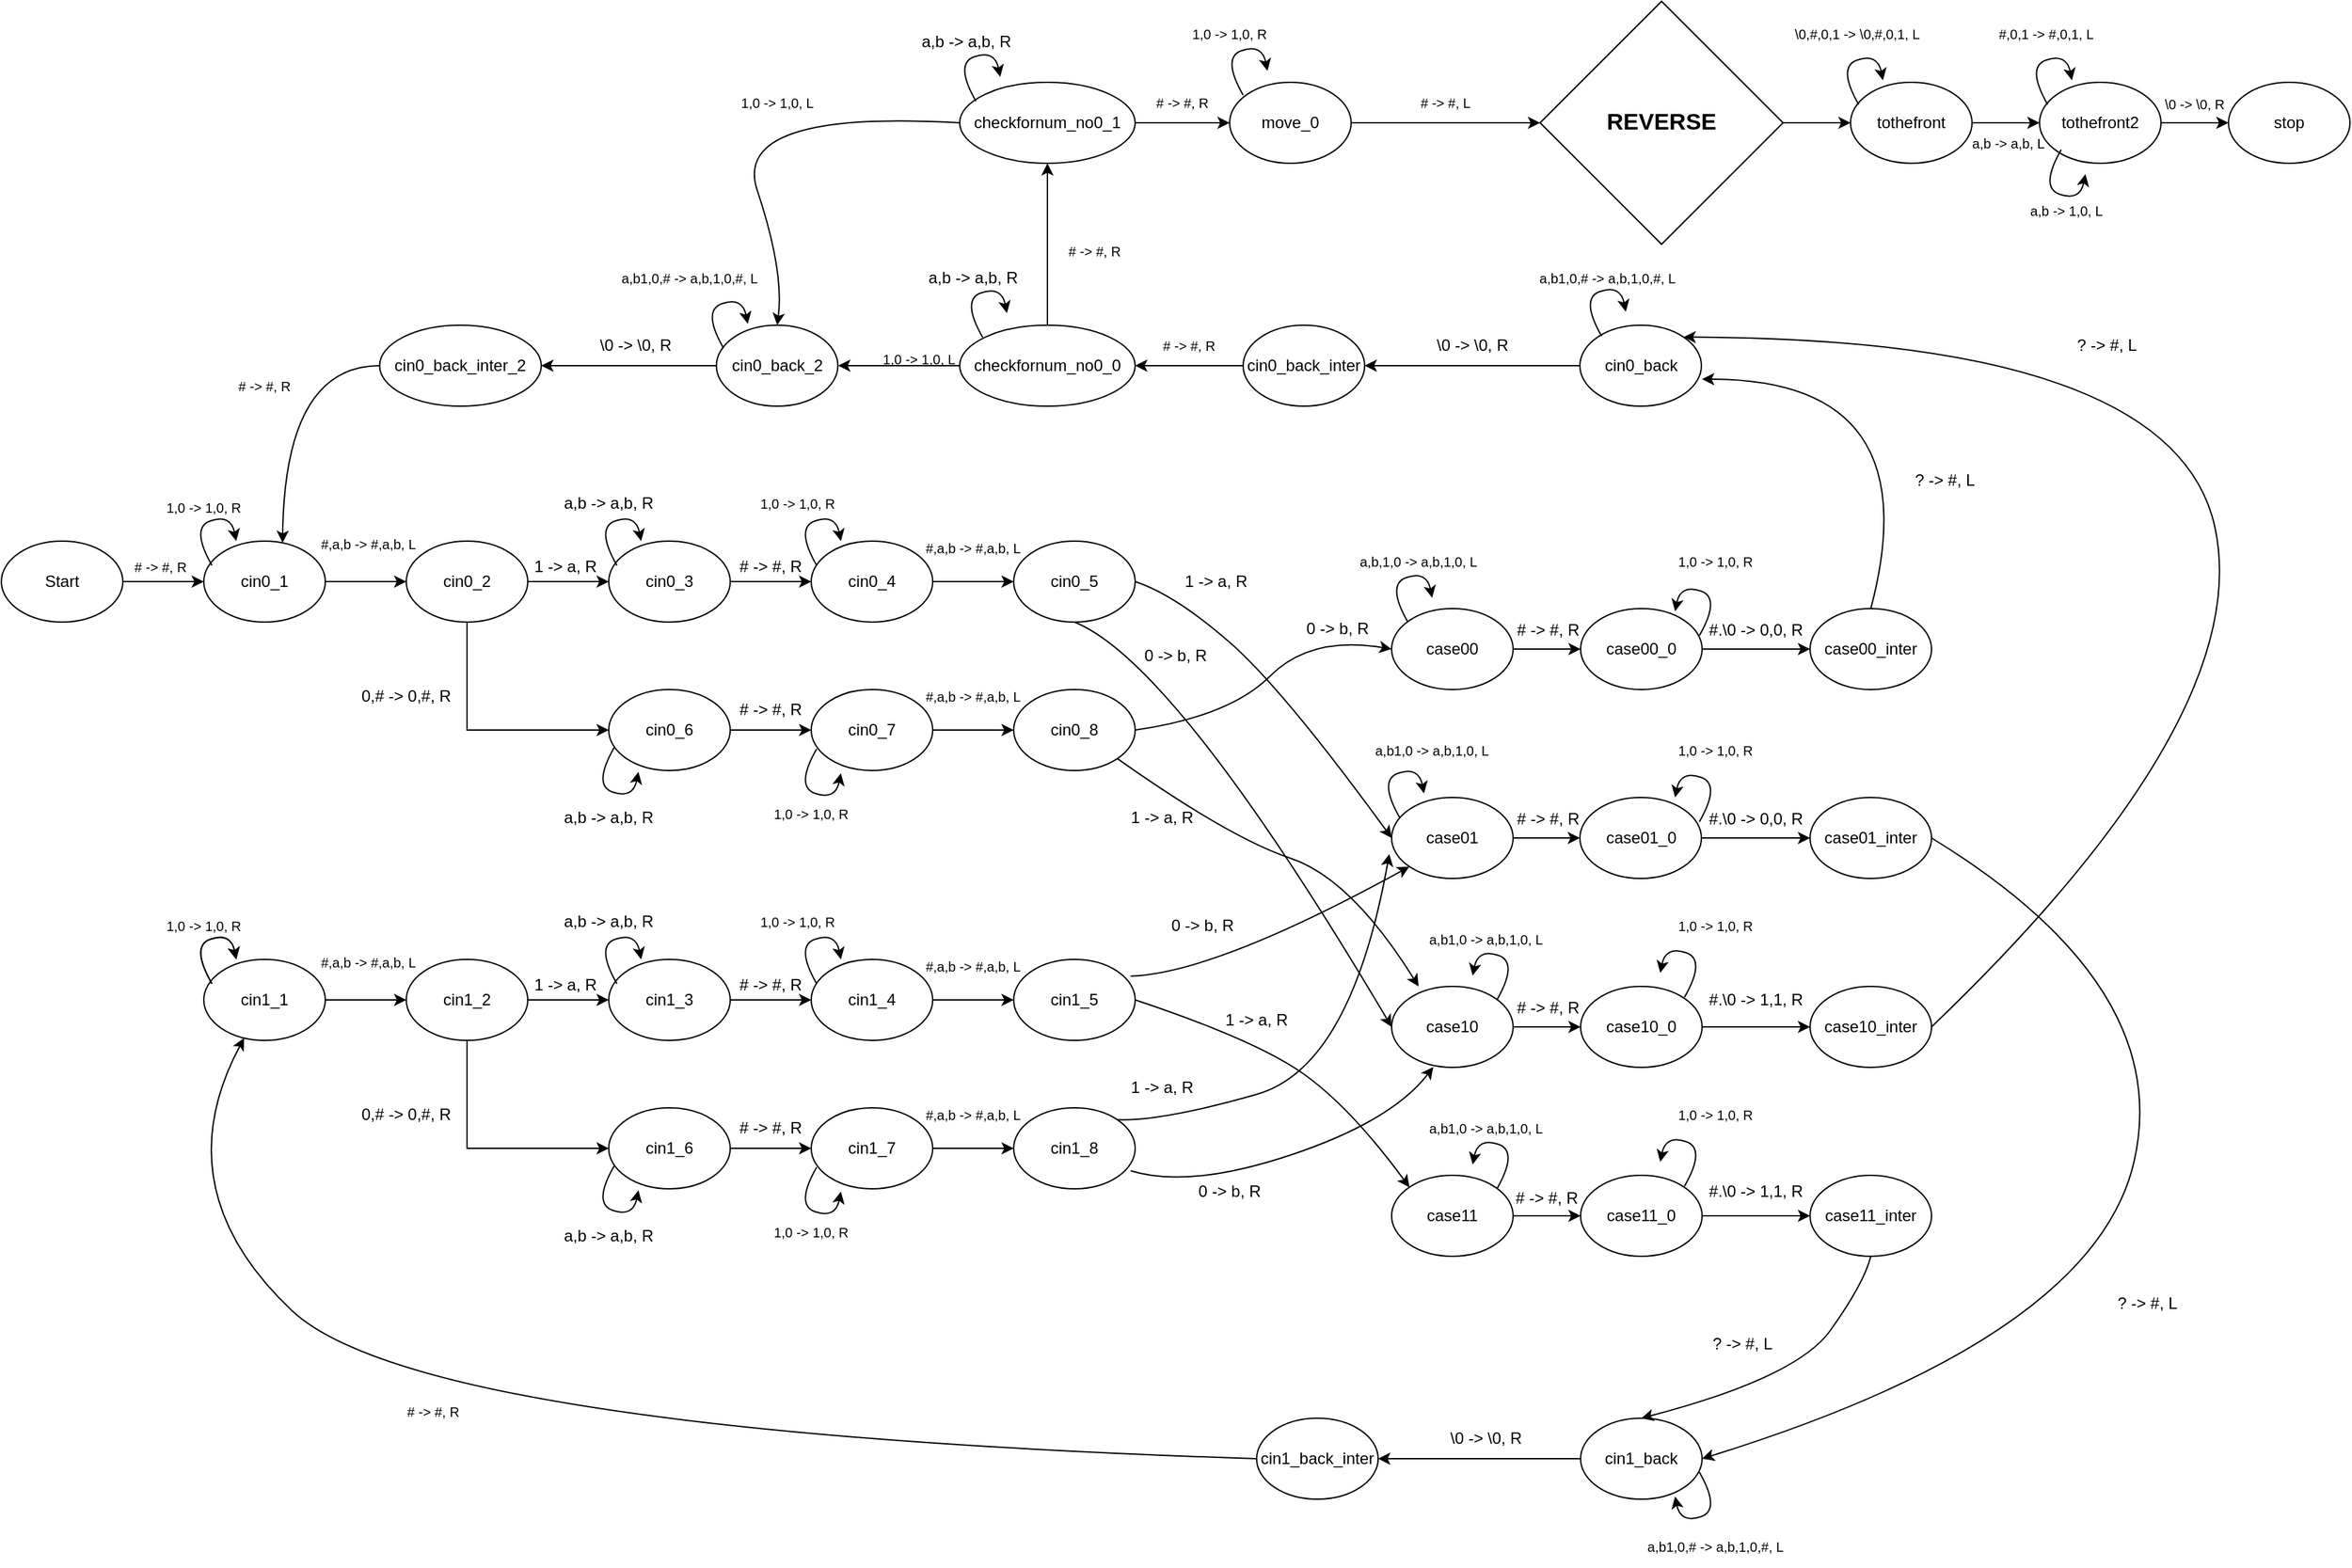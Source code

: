 <mxfile version="17.1.2" type="github">
  <diagram id="DbG2_kXGBq3T1NDGIctY" name="Page-1">
    <mxGraphModel dx="2588" dy="1891" grid="1" gridSize="10" guides="1" tooltips="1" connect="1" arrows="1" fold="1" page="0" pageScale="1" pageWidth="1100" pageHeight="850" background="none" math="0" shadow="0">
      <root>
        <mxCell id="0" />
        <mxCell id="1" parent="0" />
        <mxCell id="eYWpQT8jt0v1apSOE-1P-14" style="edgeStyle=orthogonalEdgeStyle;rounded=0;orthogonalLoop=1;jettySize=auto;html=1;entryX=0;entryY=0.5;entryDx=0;entryDy=0;" edge="1" parent="1" source="eYWpQT8jt0v1apSOE-1P-1" target="eYWpQT8jt0v1apSOE-1P-2">
          <mxGeometry relative="1" as="geometry" />
        </mxCell>
        <mxCell id="eYWpQT8jt0v1apSOE-1P-1" value="Start" style="ellipse;whiteSpace=wrap;html=1;" vertex="1" parent="1">
          <mxGeometry x="-100" y="-40" width="90" height="60" as="geometry" />
        </mxCell>
        <mxCell id="eYWpQT8jt0v1apSOE-1P-15" style="edgeStyle=orthogonalEdgeStyle;rounded=0;orthogonalLoop=1;jettySize=auto;html=1;entryX=0;entryY=0.5;entryDx=0;entryDy=0;" edge="1" parent="1" source="eYWpQT8jt0v1apSOE-1P-2" target="eYWpQT8jt0v1apSOE-1P-3">
          <mxGeometry relative="1" as="geometry" />
        </mxCell>
        <mxCell id="eYWpQT8jt0v1apSOE-1P-2" value="cin0_1" style="ellipse;whiteSpace=wrap;html=1;" vertex="1" parent="1">
          <mxGeometry x="50" y="-40" width="90" height="60" as="geometry" />
        </mxCell>
        <mxCell id="eYWpQT8jt0v1apSOE-1P-16" style="edgeStyle=orthogonalEdgeStyle;rounded=0;orthogonalLoop=1;jettySize=auto;html=1;entryX=0;entryY=0.5;entryDx=0;entryDy=0;" edge="1" parent="1" source="eYWpQT8jt0v1apSOE-1P-3" target="eYWpQT8jt0v1apSOE-1P-4">
          <mxGeometry relative="1" as="geometry" />
        </mxCell>
        <mxCell id="eYWpQT8jt0v1apSOE-1P-17" style="edgeStyle=orthogonalEdgeStyle;rounded=0;orthogonalLoop=1;jettySize=auto;html=1;entryX=0;entryY=0.5;entryDx=0;entryDy=0;" edge="1" parent="1" source="eYWpQT8jt0v1apSOE-1P-3" target="eYWpQT8jt0v1apSOE-1P-7">
          <mxGeometry relative="1" as="geometry">
            <mxPoint x="245" y="110" as="targetPoint" />
            <Array as="points">
              <mxPoint x="245" y="100" />
            </Array>
          </mxGeometry>
        </mxCell>
        <mxCell id="eYWpQT8jt0v1apSOE-1P-3" value="cin0_2" style="ellipse;whiteSpace=wrap;html=1;" vertex="1" parent="1">
          <mxGeometry x="200" y="-40" width="90" height="60" as="geometry" />
        </mxCell>
        <mxCell id="eYWpQT8jt0v1apSOE-1P-18" style="edgeStyle=orthogonalEdgeStyle;rounded=0;orthogonalLoop=1;jettySize=auto;html=1;entryX=0;entryY=0.5;entryDx=0;entryDy=0;" edge="1" parent="1" source="eYWpQT8jt0v1apSOE-1P-4" target="eYWpQT8jt0v1apSOE-1P-5">
          <mxGeometry relative="1" as="geometry" />
        </mxCell>
        <mxCell id="eYWpQT8jt0v1apSOE-1P-4" value="cin0_3" style="ellipse;whiteSpace=wrap;html=1;" vertex="1" parent="1">
          <mxGeometry x="350" y="-40" width="90" height="60" as="geometry" />
        </mxCell>
        <mxCell id="eYWpQT8jt0v1apSOE-1P-20" style="edgeStyle=orthogonalEdgeStyle;rounded=0;orthogonalLoop=1;jettySize=auto;html=1;entryX=0;entryY=0.5;entryDx=0;entryDy=0;" edge="1" parent="1" source="eYWpQT8jt0v1apSOE-1P-5" target="eYWpQT8jt0v1apSOE-1P-6">
          <mxGeometry relative="1" as="geometry" />
        </mxCell>
        <mxCell id="eYWpQT8jt0v1apSOE-1P-5" value="cin0_4" style="ellipse;whiteSpace=wrap;html=1;" vertex="1" parent="1">
          <mxGeometry x="500" y="-40" width="90" height="60" as="geometry" />
        </mxCell>
        <mxCell id="eYWpQT8jt0v1apSOE-1P-6" value="cin0_5" style="ellipse;whiteSpace=wrap;html=1;" vertex="1" parent="1">
          <mxGeometry x="650" y="-40" width="90" height="60" as="geometry" />
        </mxCell>
        <mxCell id="eYWpQT8jt0v1apSOE-1P-19" style="edgeStyle=orthogonalEdgeStyle;rounded=0;orthogonalLoop=1;jettySize=auto;html=1;entryX=0;entryY=0.5;entryDx=0;entryDy=0;" edge="1" parent="1" source="eYWpQT8jt0v1apSOE-1P-7" target="eYWpQT8jt0v1apSOE-1P-8">
          <mxGeometry relative="1" as="geometry" />
        </mxCell>
        <mxCell id="eYWpQT8jt0v1apSOE-1P-7" value="cin0_6" style="ellipse;whiteSpace=wrap;html=1;" vertex="1" parent="1">
          <mxGeometry x="350" y="70" width="90" height="60" as="geometry" />
        </mxCell>
        <mxCell id="eYWpQT8jt0v1apSOE-1P-21" style="edgeStyle=orthogonalEdgeStyle;rounded=0;orthogonalLoop=1;jettySize=auto;html=1;entryX=0;entryY=0.5;entryDx=0;entryDy=0;" edge="1" parent="1" source="eYWpQT8jt0v1apSOE-1P-8" target="eYWpQT8jt0v1apSOE-1P-9">
          <mxGeometry relative="1" as="geometry" />
        </mxCell>
        <mxCell id="eYWpQT8jt0v1apSOE-1P-8" value="cin0_7" style="ellipse;whiteSpace=wrap;html=1;" vertex="1" parent="1">
          <mxGeometry x="500" y="70" width="90" height="60" as="geometry" />
        </mxCell>
        <mxCell id="eYWpQT8jt0v1apSOE-1P-9" value="cin0_8" style="ellipse;whiteSpace=wrap;html=1;" vertex="1" parent="1">
          <mxGeometry x="650" y="70" width="90" height="60" as="geometry" />
        </mxCell>
        <mxCell id="eYWpQT8jt0v1apSOE-1P-143" style="edgeStyle=orthogonalEdgeStyle;rounded=0;orthogonalLoop=1;jettySize=auto;html=1;entryX=0;entryY=0.5;entryDx=0;entryDy=0;fontSize=10;" edge="1" parent="1" source="eYWpQT8jt0v1apSOE-1P-10" target="eYWpQT8jt0v1apSOE-1P-128">
          <mxGeometry relative="1" as="geometry" />
        </mxCell>
        <mxCell id="eYWpQT8jt0v1apSOE-1P-10" value="case00" style="ellipse;whiteSpace=wrap;html=1;" vertex="1" parent="1">
          <mxGeometry x="930" y="10" width="90" height="60" as="geometry" />
        </mxCell>
        <mxCell id="eYWpQT8jt0v1apSOE-1P-144" style="edgeStyle=orthogonalEdgeStyle;rounded=0;orthogonalLoop=1;jettySize=auto;html=1;entryX=0;entryY=0.5;entryDx=0;entryDy=0;fontSize=10;" edge="1" parent="1" source="eYWpQT8jt0v1apSOE-1P-11" target="eYWpQT8jt0v1apSOE-1P-129">
          <mxGeometry relative="1" as="geometry" />
        </mxCell>
        <mxCell id="eYWpQT8jt0v1apSOE-1P-11" value="case01" style="ellipse;whiteSpace=wrap;html=1;" vertex="1" parent="1">
          <mxGeometry x="930" y="150" width="90" height="60" as="geometry" />
        </mxCell>
        <mxCell id="eYWpQT8jt0v1apSOE-1P-145" style="edgeStyle=orthogonalEdgeStyle;rounded=0;orthogonalLoop=1;jettySize=auto;html=1;entryX=0;entryY=0.5;entryDx=0;entryDy=0;fontSize=10;" edge="1" parent="1" source="eYWpQT8jt0v1apSOE-1P-12" target="eYWpQT8jt0v1apSOE-1P-130">
          <mxGeometry relative="1" as="geometry" />
        </mxCell>
        <mxCell id="eYWpQT8jt0v1apSOE-1P-12" value="case10" style="ellipse;whiteSpace=wrap;html=1;" vertex="1" parent="1">
          <mxGeometry x="930" y="290" width="90" height="60" as="geometry" />
        </mxCell>
        <mxCell id="eYWpQT8jt0v1apSOE-1P-146" style="edgeStyle=orthogonalEdgeStyle;rounded=0;orthogonalLoop=1;jettySize=auto;html=1;entryX=0;entryY=0.5;entryDx=0;entryDy=0;fontSize=10;" edge="1" parent="1" source="eYWpQT8jt0v1apSOE-1P-13" target="eYWpQT8jt0v1apSOE-1P-131">
          <mxGeometry relative="1" as="geometry" />
        </mxCell>
        <mxCell id="eYWpQT8jt0v1apSOE-1P-13" value="case11" style="ellipse;whiteSpace=wrap;html=1;" vertex="1" parent="1">
          <mxGeometry x="930" y="430" width="90" height="60" as="geometry" />
        </mxCell>
        <mxCell id="eYWpQT8jt0v1apSOE-1P-26" value="" style="curved=1;endArrow=classic;html=1;rounded=0;exitX=0.067;exitY=0.3;exitDx=0;exitDy=0;exitPerimeter=0;entryX=0.267;entryY=0;entryDx=0;entryDy=0;entryPerimeter=0;" edge="1" parent="1" source="eYWpQT8jt0v1apSOE-1P-2" target="eYWpQT8jt0v1apSOE-1P-2">
          <mxGeometry width="50" height="50" relative="1" as="geometry">
            <mxPoint x="520" y="210" as="sourcePoint" />
            <mxPoint x="570" y="160" as="targetPoint" />
            <Array as="points">
              <mxPoint x="40" y="-50" />
              <mxPoint x="70" y="-60" />
            </Array>
          </mxGeometry>
        </mxCell>
        <mxCell id="eYWpQT8jt0v1apSOE-1P-31" value="" style="curved=1;endArrow=classic;html=1;rounded=0;exitX=0.067;exitY=0.3;exitDx=0;exitDy=0;exitPerimeter=0;entryX=0.267;entryY=0;entryDx=0;entryDy=0;entryPerimeter=0;" edge="1" parent="1">
          <mxGeometry width="50" height="50" relative="1" as="geometry">
            <mxPoint x="356.03" y="-22" as="sourcePoint" />
            <mxPoint x="374.03" y="-40" as="targetPoint" />
            <Array as="points">
              <mxPoint x="340" y="-50" />
              <mxPoint x="370" y="-60" />
            </Array>
          </mxGeometry>
        </mxCell>
        <mxCell id="eYWpQT8jt0v1apSOE-1P-33" value="" style="curved=1;endArrow=classic;html=1;rounded=0;exitX=0.067;exitY=0.3;exitDx=0;exitDy=0;exitPerimeter=0;entryX=0.267;entryY=0;entryDx=0;entryDy=0;entryPerimeter=0;" edge="1" parent="1">
          <mxGeometry width="50" height="50" relative="1" as="geometry">
            <mxPoint x="504.02" y="-22" as="sourcePoint" />
            <mxPoint x="522.02" y="-40" as="targetPoint" />
            <Array as="points">
              <mxPoint x="487.99" y="-50" />
              <mxPoint x="517.99" y="-60" />
            </Array>
          </mxGeometry>
        </mxCell>
        <mxCell id="eYWpQT8jt0v1apSOE-1P-37" value="" style="curved=1;endArrow=classic;html=1;rounded=0;exitX=1;exitY=0.5;exitDx=0;exitDy=0;entryX=0;entryY=0.5;entryDx=0;entryDy=0;" edge="1" parent="1" source="eYWpQT8jt0v1apSOE-1P-6" target="eYWpQT8jt0v1apSOE-1P-11">
          <mxGeometry width="50" height="50" relative="1" as="geometry">
            <mxPoint x="780" y="30" as="sourcePoint" />
            <mxPoint x="1090" y="-60" as="targetPoint" />
            <Array as="points">
              <mxPoint x="770" />
              <mxPoint x="850" y="70" />
            </Array>
          </mxGeometry>
        </mxCell>
        <mxCell id="eYWpQT8jt0v1apSOE-1P-38" value="" style="curved=1;endArrow=classic;html=1;rounded=0;exitX=0.5;exitY=1;exitDx=0;exitDy=0;entryX=0;entryY=0.5;entryDx=0;entryDy=0;" edge="1" parent="1" source="eYWpQT8jt0v1apSOE-1P-6" target="eYWpQT8jt0v1apSOE-1P-12">
          <mxGeometry width="50" height="50" relative="1" as="geometry">
            <mxPoint x="750.0" as="sourcePoint" />
            <mxPoint x="940.0" y="190" as="targetPoint" />
            <Array as="points">
              <mxPoint x="770" y="50" />
            </Array>
          </mxGeometry>
        </mxCell>
        <mxCell id="eYWpQT8jt0v1apSOE-1P-40" value="" style="curved=1;endArrow=classic;html=1;rounded=0;exitX=1;exitY=0.5;exitDx=0;exitDy=0;entryX=0;entryY=0.5;entryDx=0;entryDy=0;" edge="1" parent="1" source="eYWpQT8jt0v1apSOE-1P-9" target="eYWpQT8jt0v1apSOE-1P-10">
          <mxGeometry width="50" height="50" relative="1" as="geometry">
            <mxPoint x="480" y="40" as="sourcePoint" />
            <mxPoint x="530" y="-10" as="targetPoint" />
            <Array as="points">
              <mxPoint x="810" y="90" />
              <mxPoint x="870" y="30" />
            </Array>
          </mxGeometry>
        </mxCell>
        <mxCell id="eYWpQT8jt0v1apSOE-1P-41" value="" style="curved=1;endArrow=classic;html=1;rounded=0;exitX=1;exitY=1;exitDx=0;exitDy=0;" edge="1" parent="1" source="eYWpQT8jt0v1apSOE-1P-9">
          <mxGeometry width="50" height="50" relative="1" as="geometry">
            <mxPoint x="480" y="40" as="sourcePoint" />
            <mxPoint x="950" y="290" as="targetPoint" />
            <Array as="points">
              <mxPoint x="810" y="180" />
              <mxPoint x="900" y="210" />
            </Array>
          </mxGeometry>
        </mxCell>
        <mxCell id="eYWpQT8jt0v1apSOE-1P-42" value="" style="curved=1;endArrow=classic;html=1;rounded=0;exitX=0.067;exitY=0.3;exitDx=0;exitDy=0;exitPerimeter=0;entryX=0.267;entryY=0;entryDx=0;entryDy=0;entryPerimeter=0;" edge="1" parent="1">
          <mxGeometry width="50" height="50" relative="1" as="geometry">
            <mxPoint x="354.02" y="113" as="sourcePoint" />
            <mxPoint x="372.02" y="131" as="targetPoint" />
            <Array as="points">
              <mxPoint x="337.99" y="141" />
              <mxPoint x="367.99" y="151" />
            </Array>
          </mxGeometry>
        </mxCell>
        <mxCell id="eYWpQT8jt0v1apSOE-1P-44" value="" style="curved=1;endArrow=classic;html=1;rounded=0;exitX=0.067;exitY=0.3;exitDx=0;exitDy=0;exitPerimeter=0;entryX=0.267;entryY=0;entryDx=0;entryDy=0;entryPerimeter=0;" edge="1" parent="1">
          <mxGeometry width="50" height="50" relative="1" as="geometry">
            <mxPoint x="504.02" y="114" as="sourcePoint" />
            <mxPoint x="522.02" y="132" as="targetPoint" />
            <Array as="points">
              <mxPoint x="487.99" y="142" />
              <mxPoint x="517.99" y="152" />
            </Array>
          </mxGeometry>
        </mxCell>
        <mxCell id="eYWpQT8jt0v1apSOE-1P-68" value="&lt;font style=&quot;font-size: 10px&quot;&gt;# -&amp;gt; #, R&lt;/font&gt;" style="text;html=1;strokeColor=none;fillColor=none;align=center;verticalAlign=middle;whiteSpace=wrap;rounded=0;" vertex="1" parent="1">
          <mxGeometry x="-12" y="-36" width="60" height="30" as="geometry" />
        </mxCell>
        <mxCell id="eYWpQT8jt0v1apSOE-1P-69" value="&lt;font style=&quot;font-size: 10px&quot;&gt;1,0 -&amp;gt; 1,0, R&lt;/font&gt;" style="text;html=1;strokeColor=none;fillColor=none;align=center;verticalAlign=middle;whiteSpace=wrap;rounded=0;" vertex="1" parent="1">
          <mxGeometry x="20" y="-80" width="60" height="30" as="geometry" />
        </mxCell>
        <mxCell id="eYWpQT8jt0v1apSOE-1P-70" value="&lt;font style=&quot;font-size: 10px&quot;&gt;#,a,b -&amp;gt; #,a,b, L&lt;br&gt;&lt;/font&gt;" style="text;html=1;strokeColor=none;fillColor=none;align=center;verticalAlign=middle;whiteSpace=wrap;rounded=0;" vertex="1" parent="1">
          <mxGeometry x="132" y="-53" width="80" height="30" as="geometry" />
        </mxCell>
        <mxCell id="eYWpQT8jt0v1apSOE-1P-71" value="a,b -&amp;gt; a,b, R" style="text;html=1;strokeColor=none;fillColor=none;align=center;verticalAlign=middle;whiteSpace=wrap;rounded=0;" vertex="1" parent="1">
          <mxGeometry x="310" y="-83" width="80" height="30" as="geometry" />
        </mxCell>
        <mxCell id="eYWpQT8jt0v1apSOE-1P-72" value="1 -&amp;gt; a, R" style="text;html=1;strokeColor=none;fillColor=none;align=center;verticalAlign=middle;whiteSpace=wrap;rounded=0;" vertex="1" parent="1">
          <mxGeometry x="278" y="-36" width="80" height="30" as="geometry" />
        </mxCell>
        <mxCell id="eYWpQT8jt0v1apSOE-1P-73" value="# -&amp;gt; #, R" style="text;html=1;strokeColor=none;fillColor=none;align=center;verticalAlign=middle;whiteSpace=wrap;rounded=0;" vertex="1" parent="1">
          <mxGeometry x="1006" y="11" width="80" height="30" as="geometry" />
        </mxCell>
        <mxCell id="eYWpQT8jt0v1apSOE-1P-74" value="&lt;font style=&quot;font-size: 10px&quot;&gt;1,0 -&amp;gt; 1,0, R&lt;/font&gt;" style="text;html=1;strokeColor=none;fillColor=none;align=center;verticalAlign=middle;whiteSpace=wrap;rounded=0;" vertex="1" parent="1">
          <mxGeometry x="460" y="-83" width="60" height="30" as="geometry" />
        </mxCell>
        <mxCell id="eYWpQT8jt0v1apSOE-1P-75" value="&lt;font style=&quot;font-size: 10px&quot;&gt;#,a,b -&amp;gt; #,a,b, L&lt;br&gt;&lt;/font&gt;" style="text;html=1;strokeColor=none;fillColor=none;align=center;verticalAlign=middle;whiteSpace=wrap;rounded=0;" vertex="1" parent="1">
          <mxGeometry x="580" y="-50" width="80" height="30" as="geometry" />
        </mxCell>
        <mxCell id="eYWpQT8jt0v1apSOE-1P-76" value="1 -&amp;gt; a, R" style="text;html=1;strokeColor=none;fillColor=none;align=center;verticalAlign=middle;whiteSpace=wrap;rounded=0;" vertex="1" parent="1">
          <mxGeometry x="760" y="-25" width="80" height="30" as="geometry" />
        </mxCell>
        <mxCell id="eYWpQT8jt0v1apSOE-1P-77" value="0 -&amp;gt; b, R" style="text;html=1;strokeColor=none;fillColor=none;align=center;verticalAlign=middle;whiteSpace=wrap;rounded=0;" vertex="1" parent="1">
          <mxGeometry x="850" y="10" width="80" height="30" as="geometry" />
        </mxCell>
        <mxCell id="eYWpQT8jt0v1apSOE-1P-78" value="0,# -&amp;gt; 0,#, R" style="text;html=1;strokeColor=none;fillColor=none;align=center;verticalAlign=middle;whiteSpace=wrap;rounded=0;" vertex="1" parent="1">
          <mxGeometry x="160" y="60" width="80" height="30" as="geometry" />
        </mxCell>
        <mxCell id="eYWpQT8jt0v1apSOE-1P-79" value="a,b -&amp;gt; a,b, R" style="text;html=1;strokeColor=none;fillColor=none;align=center;verticalAlign=middle;whiteSpace=wrap;rounded=0;" vertex="1" parent="1">
          <mxGeometry x="310" y="150" width="80" height="30" as="geometry" />
        </mxCell>
        <mxCell id="eYWpQT8jt0v1apSOE-1P-80" value="# -&amp;gt; #, R" style="text;html=1;strokeColor=none;fillColor=none;align=center;verticalAlign=middle;whiteSpace=wrap;rounded=0;" vertex="1" parent="1">
          <mxGeometry x="430" y="70" width="80" height="30" as="geometry" />
        </mxCell>
        <mxCell id="eYWpQT8jt0v1apSOE-1P-81" value="&lt;font style=&quot;font-size: 10px&quot;&gt;1,0 -&amp;gt; 1,0, R&lt;/font&gt;" style="text;html=1;strokeColor=none;fillColor=none;align=center;verticalAlign=middle;whiteSpace=wrap;rounded=0;" vertex="1" parent="1">
          <mxGeometry x="470" y="147" width="60" height="30" as="geometry" />
        </mxCell>
        <mxCell id="eYWpQT8jt0v1apSOE-1P-83" value="&lt;font style=&quot;font-size: 10px&quot;&gt;#,a,b -&amp;gt; #,a,b, L&lt;br&gt;&lt;/font&gt;" style="text;html=1;strokeColor=none;fillColor=none;align=center;verticalAlign=middle;whiteSpace=wrap;rounded=0;" vertex="1" parent="1">
          <mxGeometry x="580" y="60" width="80" height="30" as="geometry" />
        </mxCell>
        <mxCell id="eYWpQT8jt0v1apSOE-1P-84" value="0 -&amp;gt; b, R" style="text;html=1;strokeColor=none;fillColor=none;align=center;verticalAlign=middle;whiteSpace=wrap;rounded=0;" vertex="1" parent="1">
          <mxGeometry x="730" y="30" width="80" height="30" as="geometry" />
        </mxCell>
        <mxCell id="eYWpQT8jt0v1apSOE-1P-85" value="1 -&amp;gt; a, R" style="text;html=1;strokeColor=none;fillColor=none;align=center;verticalAlign=middle;whiteSpace=wrap;rounded=0;" vertex="1" parent="1">
          <mxGeometry x="720" y="150" width="80" height="30" as="geometry" />
        </mxCell>
        <mxCell id="eYWpQT8jt0v1apSOE-1P-86" style="edgeStyle=orthogonalEdgeStyle;rounded=0;orthogonalLoop=1;jettySize=auto;html=1;entryX=0;entryY=0.5;entryDx=0;entryDy=0;" edge="1" parent="1" source="eYWpQT8jt0v1apSOE-1P-87" target="eYWpQT8jt0v1apSOE-1P-90">
          <mxGeometry relative="1" as="geometry" />
        </mxCell>
        <mxCell id="eYWpQT8jt0v1apSOE-1P-87" value="cin1_1" style="ellipse;whiteSpace=wrap;html=1;" vertex="1" parent="1">
          <mxGeometry x="50" y="270" width="90" height="60" as="geometry" />
        </mxCell>
        <mxCell id="eYWpQT8jt0v1apSOE-1P-88" style="edgeStyle=orthogonalEdgeStyle;rounded=0;orthogonalLoop=1;jettySize=auto;html=1;entryX=0;entryY=0.5;entryDx=0;entryDy=0;" edge="1" parent="1" source="eYWpQT8jt0v1apSOE-1P-90" target="eYWpQT8jt0v1apSOE-1P-92">
          <mxGeometry relative="1" as="geometry" />
        </mxCell>
        <mxCell id="eYWpQT8jt0v1apSOE-1P-89" style="edgeStyle=orthogonalEdgeStyle;rounded=0;orthogonalLoop=1;jettySize=auto;html=1;entryX=0;entryY=0.5;entryDx=0;entryDy=0;" edge="1" parent="1" source="eYWpQT8jt0v1apSOE-1P-90" target="eYWpQT8jt0v1apSOE-1P-97">
          <mxGeometry relative="1" as="geometry">
            <mxPoint x="245" y="420" as="targetPoint" />
            <Array as="points">
              <mxPoint x="245" y="410" />
            </Array>
          </mxGeometry>
        </mxCell>
        <mxCell id="eYWpQT8jt0v1apSOE-1P-90" value="cin1_2" style="ellipse;whiteSpace=wrap;html=1;" vertex="1" parent="1">
          <mxGeometry x="200" y="270" width="90" height="60" as="geometry" />
        </mxCell>
        <mxCell id="eYWpQT8jt0v1apSOE-1P-91" style="edgeStyle=orthogonalEdgeStyle;rounded=0;orthogonalLoop=1;jettySize=auto;html=1;entryX=0;entryY=0.5;entryDx=0;entryDy=0;" edge="1" parent="1" source="eYWpQT8jt0v1apSOE-1P-92" target="eYWpQT8jt0v1apSOE-1P-94">
          <mxGeometry relative="1" as="geometry" />
        </mxCell>
        <mxCell id="eYWpQT8jt0v1apSOE-1P-92" value="cin1_3" style="ellipse;whiteSpace=wrap;html=1;" vertex="1" parent="1">
          <mxGeometry x="350" y="270" width="90" height="60" as="geometry" />
        </mxCell>
        <mxCell id="eYWpQT8jt0v1apSOE-1P-93" style="edgeStyle=orthogonalEdgeStyle;rounded=0;orthogonalLoop=1;jettySize=auto;html=1;entryX=0;entryY=0.5;entryDx=0;entryDy=0;" edge="1" parent="1" source="eYWpQT8jt0v1apSOE-1P-94" target="eYWpQT8jt0v1apSOE-1P-95">
          <mxGeometry relative="1" as="geometry" />
        </mxCell>
        <mxCell id="eYWpQT8jt0v1apSOE-1P-94" value="cin1_4" style="ellipse;whiteSpace=wrap;html=1;" vertex="1" parent="1">
          <mxGeometry x="500" y="270" width="90" height="60" as="geometry" />
        </mxCell>
        <mxCell id="eYWpQT8jt0v1apSOE-1P-95" value="cin1_5" style="ellipse;whiteSpace=wrap;html=1;" vertex="1" parent="1">
          <mxGeometry x="650" y="270" width="90" height="60" as="geometry" />
        </mxCell>
        <mxCell id="eYWpQT8jt0v1apSOE-1P-96" style="edgeStyle=orthogonalEdgeStyle;rounded=0;orthogonalLoop=1;jettySize=auto;html=1;entryX=0;entryY=0.5;entryDx=0;entryDy=0;" edge="1" parent="1" source="eYWpQT8jt0v1apSOE-1P-97" target="eYWpQT8jt0v1apSOE-1P-99">
          <mxGeometry relative="1" as="geometry" />
        </mxCell>
        <mxCell id="eYWpQT8jt0v1apSOE-1P-97" value="cin1_6" style="ellipse;whiteSpace=wrap;html=1;" vertex="1" parent="1">
          <mxGeometry x="350" y="380" width="90" height="60" as="geometry" />
        </mxCell>
        <mxCell id="eYWpQT8jt0v1apSOE-1P-98" style="edgeStyle=orthogonalEdgeStyle;rounded=0;orthogonalLoop=1;jettySize=auto;html=1;entryX=0;entryY=0.5;entryDx=0;entryDy=0;" edge="1" parent="1" source="eYWpQT8jt0v1apSOE-1P-99" target="eYWpQT8jt0v1apSOE-1P-100">
          <mxGeometry relative="1" as="geometry" />
        </mxCell>
        <mxCell id="eYWpQT8jt0v1apSOE-1P-99" value="cin1_7" style="ellipse;whiteSpace=wrap;html=1;" vertex="1" parent="1">
          <mxGeometry x="500" y="380" width="90" height="60" as="geometry" />
        </mxCell>
        <mxCell id="eYWpQT8jt0v1apSOE-1P-100" value="cin1_8" style="ellipse;whiteSpace=wrap;html=1;" vertex="1" parent="1">
          <mxGeometry x="650" y="380" width="90" height="60" as="geometry" />
        </mxCell>
        <mxCell id="eYWpQT8jt0v1apSOE-1P-101" value="" style="curved=1;endArrow=classic;html=1;rounded=0;exitX=0.067;exitY=0.3;exitDx=0;exitDy=0;exitPerimeter=0;entryX=0.267;entryY=0;entryDx=0;entryDy=0;entryPerimeter=0;" edge="1" parent="1" source="eYWpQT8jt0v1apSOE-1P-87" target="eYWpQT8jt0v1apSOE-1P-87">
          <mxGeometry width="50" height="50" relative="1" as="geometry">
            <mxPoint x="520" y="520" as="sourcePoint" />
            <mxPoint x="570" y="470" as="targetPoint" />
            <Array as="points">
              <mxPoint x="40" y="260" />
              <mxPoint x="70" y="250" />
            </Array>
          </mxGeometry>
        </mxCell>
        <mxCell id="eYWpQT8jt0v1apSOE-1P-102" value="" style="curved=1;endArrow=classic;html=1;rounded=0;exitX=0.067;exitY=0.3;exitDx=0;exitDy=0;exitPerimeter=0;entryX=0.267;entryY=0;entryDx=0;entryDy=0;entryPerimeter=0;" edge="1" parent="1">
          <mxGeometry width="50" height="50" relative="1" as="geometry">
            <mxPoint x="356.03" y="288" as="sourcePoint" />
            <mxPoint x="374.03" y="270" as="targetPoint" />
            <Array as="points">
              <mxPoint x="340" y="260" />
              <mxPoint x="370" y="250" />
            </Array>
          </mxGeometry>
        </mxCell>
        <mxCell id="eYWpQT8jt0v1apSOE-1P-103" value="" style="curved=1;endArrow=classic;html=1;rounded=0;exitX=0.067;exitY=0.3;exitDx=0;exitDy=0;exitPerimeter=0;entryX=0.267;entryY=0;entryDx=0;entryDy=0;entryPerimeter=0;" edge="1" parent="1">
          <mxGeometry width="50" height="50" relative="1" as="geometry">
            <mxPoint x="504.02" y="288" as="sourcePoint" />
            <mxPoint x="522.02" y="270" as="targetPoint" />
            <Array as="points">
              <mxPoint x="487.99" y="260" />
              <mxPoint x="517.99" y="250" />
            </Array>
          </mxGeometry>
        </mxCell>
        <mxCell id="eYWpQT8jt0v1apSOE-1P-104" value="" style="curved=1;endArrow=classic;html=1;rounded=0;exitX=0.067;exitY=0.3;exitDx=0;exitDy=0;exitPerimeter=0;entryX=0.267;entryY=0;entryDx=0;entryDy=0;entryPerimeter=0;" edge="1" parent="1">
          <mxGeometry width="50" height="50" relative="1" as="geometry">
            <mxPoint x="354.02" y="423" as="sourcePoint" />
            <mxPoint x="372.02" y="441" as="targetPoint" />
            <Array as="points">
              <mxPoint x="337.99" y="451" />
              <mxPoint x="367.99" y="461" />
            </Array>
          </mxGeometry>
        </mxCell>
        <mxCell id="eYWpQT8jt0v1apSOE-1P-105" value="" style="curved=1;endArrow=classic;html=1;rounded=0;exitX=0.067;exitY=0.3;exitDx=0;exitDy=0;exitPerimeter=0;entryX=0.267;entryY=0;entryDx=0;entryDy=0;entryPerimeter=0;" edge="1" parent="1">
          <mxGeometry width="50" height="50" relative="1" as="geometry">
            <mxPoint x="504.02" y="424" as="sourcePoint" />
            <mxPoint x="522.02" y="442" as="targetPoint" />
            <Array as="points">
              <mxPoint x="487.99" y="452" />
              <mxPoint x="517.99" y="462" />
            </Array>
          </mxGeometry>
        </mxCell>
        <mxCell id="eYWpQT8jt0v1apSOE-1P-106" value="&lt;font style=&quot;font-size: 10px&quot;&gt;#,a,b -&amp;gt; #,a,b, L&lt;br&gt;&lt;/font&gt;" style="text;html=1;strokeColor=none;fillColor=none;align=center;verticalAlign=middle;whiteSpace=wrap;rounded=0;" vertex="1" parent="1">
          <mxGeometry x="132" y="257" width="80" height="30" as="geometry" />
        </mxCell>
        <mxCell id="eYWpQT8jt0v1apSOE-1P-107" value="a,b -&amp;gt; a,b, R" style="text;html=1;strokeColor=none;fillColor=none;align=center;verticalAlign=middle;whiteSpace=wrap;rounded=0;" vertex="1" parent="1">
          <mxGeometry x="310" y="227" width="80" height="30" as="geometry" />
        </mxCell>
        <mxCell id="eYWpQT8jt0v1apSOE-1P-108" value="1 -&amp;gt; a, R" style="text;html=1;strokeColor=none;fillColor=none;align=center;verticalAlign=middle;whiteSpace=wrap;rounded=0;" vertex="1" parent="1">
          <mxGeometry x="278" y="274" width="80" height="30" as="geometry" />
        </mxCell>
        <mxCell id="eYWpQT8jt0v1apSOE-1P-109" value="# -&amp;gt; #, R" style="text;html=1;strokeColor=none;fillColor=none;align=center;verticalAlign=middle;whiteSpace=wrap;rounded=0;" vertex="1" parent="1">
          <mxGeometry x="430" y="274" width="80" height="30" as="geometry" />
        </mxCell>
        <mxCell id="eYWpQT8jt0v1apSOE-1P-110" value="&lt;font style=&quot;font-size: 10px&quot;&gt;1,0 -&amp;gt; 1,0, R&lt;/font&gt;" style="text;html=1;strokeColor=none;fillColor=none;align=center;verticalAlign=middle;whiteSpace=wrap;rounded=0;" vertex="1" parent="1">
          <mxGeometry x="460" y="227" width="60" height="30" as="geometry" />
        </mxCell>
        <mxCell id="eYWpQT8jt0v1apSOE-1P-111" value="&lt;font style=&quot;font-size: 10px&quot;&gt;#,a,b -&amp;gt; #,a,b, L&lt;br&gt;&lt;/font&gt;" style="text;html=1;strokeColor=none;fillColor=none;align=center;verticalAlign=middle;whiteSpace=wrap;rounded=0;" vertex="1" parent="1">
          <mxGeometry x="580" y="260" width="80" height="30" as="geometry" />
        </mxCell>
        <mxCell id="eYWpQT8jt0v1apSOE-1P-112" value="0,# -&amp;gt; 0,#, R" style="text;html=1;strokeColor=none;fillColor=none;align=center;verticalAlign=middle;whiteSpace=wrap;rounded=0;" vertex="1" parent="1">
          <mxGeometry x="160" y="370" width="80" height="30" as="geometry" />
        </mxCell>
        <mxCell id="eYWpQT8jt0v1apSOE-1P-113" value="a,b -&amp;gt; a,b, R" style="text;html=1;strokeColor=none;fillColor=none;align=center;verticalAlign=middle;whiteSpace=wrap;rounded=0;" vertex="1" parent="1">
          <mxGeometry x="310" y="460" width="80" height="30" as="geometry" />
        </mxCell>
        <mxCell id="eYWpQT8jt0v1apSOE-1P-114" value="# -&amp;gt; #, R" style="text;html=1;strokeColor=none;fillColor=none;align=center;verticalAlign=middle;whiteSpace=wrap;rounded=0;" vertex="1" parent="1">
          <mxGeometry x="430" y="380" width="80" height="30" as="geometry" />
        </mxCell>
        <mxCell id="eYWpQT8jt0v1apSOE-1P-115" value="&lt;font style=&quot;font-size: 10px&quot;&gt;1,0 -&amp;gt; 1,0, R&lt;/font&gt;" style="text;html=1;strokeColor=none;fillColor=none;align=center;verticalAlign=middle;whiteSpace=wrap;rounded=0;" vertex="1" parent="1">
          <mxGeometry x="470" y="457" width="60" height="30" as="geometry" />
        </mxCell>
        <mxCell id="eYWpQT8jt0v1apSOE-1P-116" value="&lt;font style=&quot;font-size: 10px&quot;&gt;#,a,b -&amp;gt; #,a,b, L&lt;br&gt;&lt;/font&gt;" style="text;html=1;strokeColor=none;fillColor=none;align=center;verticalAlign=middle;whiteSpace=wrap;rounded=0;" vertex="1" parent="1">
          <mxGeometry x="580" y="370" width="80" height="30" as="geometry" />
        </mxCell>
        <mxCell id="eYWpQT8jt0v1apSOE-1P-117" value="" style="curved=1;endArrow=classic;html=1;rounded=0;fontSize=10;entryX=0;entryY=0;entryDx=0;entryDy=0;exitX=1;exitY=0.5;exitDx=0;exitDy=0;" edge="1" parent="1" source="eYWpQT8jt0v1apSOE-1P-95" target="eYWpQT8jt0v1apSOE-1P-13">
          <mxGeometry width="50" height="50" relative="1" as="geometry">
            <mxPoint x="540" y="210" as="sourcePoint" />
            <mxPoint x="590" y="160" as="targetPoint" />
            <Array as="points">
              <mxPoint x="830" y="330" />
              <mxPoint x="900" y="380" />
            </Array>
          </mxGeometry>
        </mxCell>
        <mxCell id="eYWpQT8jt0v1apSOE-1P-118" value="" style="curved=1;endArrow=classic;html=1;rounded=0;fontSize=10;entryX=0;entryY=1;entryDx=0;entryDy=0;exitX=0.963;exitY=0.207;exitDx=0;exitDy=0;exitPerimeter=0;" edge="1" parent="1" source="eYWpQT8jt0v1apSOE-1P-95" target="eYWpQT8jt0v1apSOE-1P-11">
          <mxGeometry width="50" height="50" relative="1" as="geometry">
            <mxPoint x="540" y="210" as="sourcePoint" />
            <mxPoint x="650" y="210" as="targetPoint" />
            <Array as="points">
              <mxPoint x="800" y="280" />
            </Array>
          </mxGeometry>
        </mxCell>
        <mxCell id="eYWpQT8jt0v1apSOE-1P-119" value="" style="curved=1;endArrow=classic;html=1;rounded=0;fontSize=10;entryX=-0.019;entryY=0.698;entryDx=0;entryDy=0;entryPerimeter=0;exitX=1;exitY=0;exitDx=0;exitDy=0;" edge="1" parent="1" source="eYWpQT8jt0v1apSOE-1P-100" target="eYWpQT8jt0v1apSOE-1P-11">
          <mxGeometry width="50" height="50" relative="1" as="geometry">
            <mxPoint x="540" y="210" as="sourcePoint" />
            <mxPoint x="590" y="160" as="targetPoint" />
            <Array as="points">
              <mxPoint x="760" y="390" />
              <mxPoint x="900" y="350" />
            </Array>
          </mxGeometry>
        </mxCell>
        <mxCell id="eYWpQT8jt0v1apSOE-1P-120" value="" style="curved=1;endArrow=classic;html=1;rounded=0;fontSize=10;entryX=0.343;entryY=0.996;entryDx=0;entryDy=0;entryPerimeter=0;exitX=0.963;exitY=0.777;exitDx=0;exitDy=0;exitPerimeter=0;" edge="1" parent="1" source="eYWpQT8jt0v1apSOE-1P-100" target="eYWpQT8jt0v1apSOE-1P-12">
          <mxGeometry width="50" height="50" relative="1" as="geometry">
            <mxPoint x="540" y="210" as="sourcePoint" />
            <mxPoint x="590" y="160" as="targetPoint" />
            <Array as="points">
              <mxPoint x="780" y="440" />
              <mxPoint x="930" y="390" />
            </Array>
          </mxGeometry>
        </mxCell>
        <mxCell id="eYWpQT8jt0v1apSOE-1P-121" value="1 -&amp;gt; a, R" style="text;html=1;strokeColor=none;fillColor=none;align=center;verticalAlign=middle;whiteSpace=wrap;rounded=0;" vertex="1" parent="1">
          <mxGeometry x="790" y="300" width="80" height="30" as="geometry" />
        </mxCell>
        <mxCell id="eYWpQT8jt0v1apSOE-1P-122" value="1 -&amp;gt; a, R" style="text;html=1;strokeColor=none;fillColor=none;align=center;verticalAlign=middle;whiteSpace=wrap;rounded=0;" vertex="1" parent="1">
          <mxGeometry x="720" y="350" width="80" height="30" as="geometry" />
        </mxCell>
        <mxCell id="eYWpQT8jt0v1apSOE-1P-123" value="0 -&amp;gt; b, R" style="text;html=1;strokeColor=none;fillColor=none;align=center;verticalAlign=middle;whiteSpace=wrap;rounded=0;" vertex="1" parent="1">
          <mxGeometry x="750" y="230" width="80" height="30" as="geometry" />
        </mxCell>
        <mxCell id="eYWpQT8jt0v1apSOE-1P-124" value="0 -&amp;gt; b, R" style="text;html=1;strokeColor=none;fillColor=none;align=center;verticalAlign=middle;whiteSpace=wrap;rounded=0;" vertex="1" parent="1">
          <mxGeometry x="770" y="427" width="80" height="30" as="geometry" />
        </mxCell>
        <mxCell id="eYWpQT8jt0v1apSOE-1P-126" value="" style="curved=1;endArrow=classic;html=1;rounded=0;exitX=0.067;exitY=0.3;exitDx=0;exitDy=0;exitPerimeter=0;entryX=0.267;entryY=0;entryDx=0;entryDy=0;entryPerimeter=0;" edge="1" parent="1">
          <mxGeometry width="50" height="50" relative="1" as="geometry">
            <mxPoint x="56.03" y="288.0" as="sourcePoint" />
            <mxPoint x="74.03" y="270.0" as="targetPoint" />
            <Array as="points">
              <mxPoint x="40" y="260" />
              <mxPoint x="70" y="250" />
            </Array>
          </mxGeometry>
        </mxCell>
        <mxCell id="eYWpQT8jt0v1apSOE-1P-127" value="&lt;font style=&quot;font-size: 10px&quot;&gt;1,0 -&amp;gt; 1,0, R&lt;/font&gt;" style="text;html=1;strokeColor=none;fillColor=none;align=center;verticalAlign=middle;whiteSpace=wrap;rounded=0;" vertex="1" parent="1">
          <mxGeometry x="20" y="230" width="60" height="30" as="geometry" />
        </mxCell>
        <mxCell id="eYWpQT8jt0v1apSOE-1P-161" style="edgeStyle=orthogonalEdgeStyle;rounded=0;orthogonalLoop=1;jettySize=auto;html=1;entryX=0;entryY=0.5;entryDx=0;entryDy=0;fontSize=10;" edge="1" parent="1" source="eYWpQT8jt0v1apSOE-1P-128" target="eYWpQT8jt0v1apSOE-1P-157">
          <mxGeometry relative="1" as="geometry" />
        </mxCell>
        <mxCell id="eYWpQT8jt0v1apSOE-1P-128" value="case00_0" style="ellipse;whiteSpace=wrap;html=1;" vertex="1" parent="1">
          <mxGeometry x="1070" y="10" width="90" height="60" as="geometry" />
        </mxCell>
        <mxCell id="eYWpQT8jt0v1apSOE-1P-162" style="edgeStyle=orthogonalEdgeStyle;rounded=0;orthogonalLoop=1;jettySize=auto;html=1;entryX=0;entryY=0.5;entryDx=0;entryDy=0;fontSize=10;" edge="1" parent="1" source="eYWpQT8jt0v1apSOE-1P-129" target="eYWpQT8jt0v1apSOE-1P-158">
          <mxGeometry relative="1" as="geometry" />
        </mxCell>
        <mxCell id="eYWpQT8jt0v1apSOE-1P-129" value="case01_0" style="ellipse;whiteSpace=wrap;html=1;" vertex="1" parent="1">
          <mxGeometry x="1069.5" y="150" width="90" height="60" as="geometry" />
        </mxCell>
        <mxCell id="eYWpQT8jt0v1apSOE-1P-163" style="edgeStyle=orthogonalEdgeStyle;rounded=0;orthogonalLoop=1;jettySize=auto;html=1;fontSize=10;" edge="1" parent="1" source="eYWpQT8jt0v1apSOE-1P-130" target="eYWpQT8jt0v1apSOE-1P-159">
          <mxGeometry relative="1" as="geometry" />
        </mxCell>
        <mxCell id="eYWpQT8jt0v1apSOE-1P-130" value="case10_0" style="ellipse;whiteSpace=wrap;html=1;" vertex="1" parent="1">
          <mxGeometry x="1070" y="290" width="90" height="60" as="geometry" />
        </mxCell>
        <mxCell id="eYWpQT8jt0v1apSOE-1P-164" style="edgeStyle=orthogonalEdgeStyle;rounded=0;orthogonalLoop=1;jettySize=auto;html=1;entryX=0;entryY=0.5;entryDx=0;entryDy=0;fontSize=10;" edge="1" parent="1" source="eYWpQT8jt0v1apSOE-1P-131" target="eYWpQT8jt0v1apSOE-1P-160">
          <mxGeometry relative="1" as="geometry" />
        </mxCell>
        <mxCell id="eYWpQT8jt0v1apSOE-1P-131" value="case11_0" style="ellipse;whiteSpace=wrap;html=1;" vertex="1" parent="1">
          <mxGeometry x="1070" y="430" width="90" height="60" as="geometry" />
        </mxCell>
        <mxCell id="eYWpQT8jt0v1apSOE-1P-132" value="" style="curved=1;endArrow=classic;html=1;rounded=0;exitX=0.067;exitY=0.3;exitDx=0;exitDy=0;exitPerimeter=0;entryX=0.267;entryY=0;entryDx=0;entryDy=0;entryPerimeter=0;" edge="1" parent="1">
          <mxGeometry width="50" height="50" relative="1" as="geometry">
            <mxPoint x="942.03" y="20" as="sourcePoint" />
            <mxPoint x="960.03" y="2" as="targetPoint" />
            <Array as="points">
              <mxPoint x="926" y="-8" />
              <mxPoint x="956" y="-18" />
            </Array>
          </mxGeometry>
        </mxCell>
        <mxCell id="eYWpQT8jt0v1apSOE-1P-135" value="" style="curved=1;endArrow=classic;html=1;rounded=0;exitX=0.067;exitY=0.3;exitDx=0;exitDy=0;exitPerimeter=0;entryX=0.267;entryY=0;entryDx=0;entryDy=0;entryPerimeter=0;" edge="1" parent="1">
          <mxGeometry width="50" height="50" relative="1" as="geometry">
            <mxPoint x="1158.0" y="168" as="sourcePoint" />
            <mxPoint x="1140.0" y="150" as="targetPoint" />
            <Array as="points">
              <mxPoint x="1174.03" y="140" />
              <mxPoint x="1144.03" y="130" />
            </Array>
          </mxGeometry>
        </mxCell>
        <mxCell id="eYWpQT8jt0v1apSOE-1P-136" value="" style="curved=1;endArrow=classic;html=1;rounded=0;exitX=0.067;exitY=0.3;exitDx=0;exitDy=0;exitPerimeter=0;entryX=0.267;entryY=0;entryDx=0;entryDy=0;entryPerimeter=0;" edge="1" parent="1">
          <mxGeometry width="50" height="50" relative="1" as="geometry">
            <mxPoint x="936.03" y="165" as="sourcePoint" />
            <mxPoint x="954.03" y="147" as="targetPoint" />
            <Array as="points">
              <mxPoint x="920" y="137" />
              <mxPoint x="950" y="127" />
            </Array>
          </mxGeometry>
        </mxCell>
        <mxCell id="eYWpQT8jt0v1apSOE-1P-137" value="" style="curved=1;endArrow=classic;html=1;rounded=0;exitX=0.067;exitY=0.3;exitDx=0;exitDy=0;exitPerimeter=0;entryX=0.267;entryY=0;entryDx=0;entryDy=0;entryPerimeter=0;" edge="1" parent="1">
          <mxGeometry width="50" height="50" relative="1" as="geometry">
            <mxPoint x="1147" y="298" as="sourcePoint" />
            <mxPoint x="1129" y="280" as="targetPoint" />
            <Array as="points">
              <mxPoint x="1163.03" y="270" />
              <mxPoint x="1133.03" y="260" />
            </Array>
          </mxGeometry>
        </mxCell>
        <mxCell id="eYWpQT8jt0v1apSOE-1P-138" value="" style="curved=1;endArrow=classic;html=1;rounded=0;exitX=0.067;exitY=0.3;exitDx=0;exitDy=0;exitPerimeter=0;entryX=0.267;entryY=0;entryDx=0;entryDy=0;entryPerimeter=0;" edge="1" parent="1">
          <mxGeometry width="50" height="50" relative="1" as="geometry">
            <mxPoint x="1008.0" y="300" as="sourcePoint" />
            <mxPoint x="990" y="282" as="targetPoint" />
            <Array as="points">
              <mxPoint x="1024.03" y="272" />
              <mxPoint x="994.03" y="262" />
            </Array>
          </mxGeometry>
        </mxCell>
        <mxCell id="eYWpQT8jt0v1apSOE-1P-141" value="" style="curved=1;endArrow=classic;html=1;rounded=0;exitX=0.067;exitY=0.3;exitDx=0;exitDy=0;exitPerimeter=0;entryX=0.267;entryY=0;entryDx=0;entryDy=0;entryPerimeter=0;" edge="1" parent="1">
          <mxGeometry width="50" height="50" relative="1" as="geometry">
            <mxPoint x="1147" y="438" as="sourcePoint" />
            <mxPoint x="1129" y="420" as="targetPoint" />
            <Array as="points">
              <mxPoint x="1163.03" y="410" />
              <mxPoint x="1133.03" y="400" />
            </Array>
          </mxGeometry>
        </mxCell>
        <mxCell id="eYWpQT8jt0v1apSOE-1P-142" value="" style="curved=1;endArrow=classic;html=1;rounded=0;exitX=0.067;exitY=0.3;exitDx=0;exitDy=0;exitPerimeter=0;entryX=0.267;entryY=0;entryDx=0;entryDy=0;entryPerimeter=0;" edge="1" parent="1">
          <mxGeometry width="50" height="50" relative="1" as="geometry">
            <mxPoint x="1008" y="440" as="sourcePoint" />
            <mxPoint x="990" y="422" as="targetPoint" />
            <Array as="points">
              <mxPoint x="1024.03" y="412" />
              <mxPoint x="994.03" y="402" />
            </Array>
          </mxGeometry>
        </mxCell>
        <mxCell id="eYWpQT8jt0v1apSOE-1P-147" value="&lt;font style=&quot;font-size: 10px&quot;&gt;a,b,1,0 -&amp;gt; a,b,1,0, L&lt;br&gt;&lt;/font&gt;" style="text;html=1;strokeColor=none;fillColor=none;align=center;verticalAlign=middle;whiteSpace=wrap;rounded=0;" vertex="1" parent="1">
          <mxGeometry x="890" y="-40" width="120" height="30" as="geometry" />
        </mxCell>
        <mxCell id="eYWpQT8jt0v1apSOE-1P-148" value="&lt;font style=&quot;font-size: 10px&quot;&gt;a,b1,0 -&amp;gt; a,b,1,0, L&lt;br&gt;&lt;/font&gt;" style="text;html=1;strokeColor=none;fillColor=none;align=center;verticalAlign=middle;whiteSpace=wrap;rounded=0;" vertex="1" parent="1">
          <mxGeometry x="900" y="100" width="120" height="30" as="geometry" />
        </mxCell>
        <mxCell id="eYWpQT8jt0v1apSOE-1P-149" value="&lt;font style=&quot;font-size: 10px&quot;&gt;a,b1,0 -&amp;gt; a,b,1,0, L&lt;br&gt;&lt;/font&gt;" style="text;html=1;strokeColor=none;fillColor=none;align=center;verticalAlign=middle;whiteSpace=wrap;rounded=0;" vertex="1" parent="1">
          <mxGeometry x="940" y="240" width="120" height="30" as="geometry" />
        </mxCell>
        <mxCell id="eYWpQT8jt0v1apSOE-1P-150" value="&lt;font style=&quot;font-size: 10px&quot;&gt;a,b1,0 -&amp;gt; a,b,1,0, L&lt;br&gt;&lt;/font&gt;" style="text;html=1;strokeColor=none;fillColor=none;align=center;verticalAlign=middle;whiteSpace=wrap;rounded=0;" vertex="1" parent="1">
          <mxGeometry x="940" y="380" width="120" height="30" as="geometry" />
        </mxCell>
        <mxCell id="eYWpQT8jt0v1apSOE-1P-152" value="# -&amp;gt; #, R" style="text;html=1;strokeColor=none;fillColor=none;align=center;verticalAlign=middle;whiteSpace=wrap;rounded=0;" vertex="1" parent="1">
          <mxGeometry x="430" y="-36" width="80" height="30" as="geometry" />
        </mxCell>
        <mxCell id="eYWpQT8jt0v1apSOE-1P-153" value="" style="curved=1;endArrow=classic;html=1;rounded=0;exitX=0.067;exitY=0.3;exitDx=0;exitDy=0;exitPerimeter=0;entryX=0.267;entryY=0;entryDx=0;entryDy=0;entryPerimeter=0;" edge="1" parent="1">
          <mxGeometry width="50" height="50" relative="1" as="geometry">
            <mxPoint x="1158.0" y="30" as="sourcePoint" />
            <mxPoint x="1140" y="12" as="targetPoint" />
            <Array as="points">
              <mxPoint x="1174.03" y="2" />
              <mxPoint x="1144.03" y="-8" />
            </Array>
          </mxGeometry>
        </mxCell>
        <mxCell id="eYWpQT8jt0v1apSOE-1P-154" value="# -&amp;gt; #, R" style="text;html=1;strokeColor=none;fillColor=none;align=center;verticalAlign=middle;whiteSpace=wrap;rounded=0;" vertex="1" parent="1">
          <mxGeometry x="1006" y="151" width="80" height="30" as="geometry" />
        </mxCell>
        <mxCell id="eYWpQT8jt0v1apSOE-1P-155" value="# -&amp;gt; #, R" style="text;html=1;strokeColor=none;fillColor=none;align=center;verticalAlign=middle;whiteSpace=wrap;rounded=0;" vertex="1" parent="1">
          <mxGeometry x="1006" y="291" width="80" height="30" as="geometry" />
        </mxCell>
        <mxCell id="eYWpQT8jt0v1apSOE-1P-156" value="# -&amp;gt; #, R" style="text;html=1;strokeColor=none;fillColor=none;align=center;verticalAlign=middle;whiteSpace=wrap;rounded=0;" vertex="1" parent="1">
          <mxGeometry x="1005" y="432" width="80" height="30" as="geometry" />
        </mxCell>
        <mxCell id="eYWpQT8jt0v1apSOE-1P-157" value="case00_inter" style="ellipse;whiteSpace=wrap;html=1;" vertex="1" parent="1">
          <mxGeometry x="1240" y="10" width="90" height="60" as="geometry" />
        </mxCell>
        <mxCell id="eYWpQT8jt0v1apSOE-1P-158" value="case01_inter" style="ellipse;whiteSpace=wrap;html=1;" vertex="1" parent="1">
          <mxGeometry x="1240" y="150" width="90" height="60" as="geometry" />
        </mxCell>
        <mxCell id="eYWpQT8jt0v1apSOE-1P-159" value="case10_inter" style="ellipse;whiteSpace=wrap;html=1;" vertex="1" parent="1">
          <mxGeometry x="1240" y="290" width="90" height="60" as="geometry" />
        </mxCell>
        <mxCell id="eYWpQT8jt0v1apSOE-1P-160" value="case11_inter" style="ellipse;whiteSpace=wrap;html=1;" vertex="1" parent="1">
          <mxGeometry x="1240" y="430" width="90" height="60" as="geometry" />
        </mxCell>
        <mxCell id="eYWpQT8jt0v1apSOE-1P-165" value="&lt;font style=&quot;font-size: 10px&quot;&gt;1,0 -&amp;gt; 1,0, R&lt;/font&gt;" style="text;html=1;strokeColor=none;fillColor=none;align=center;verticalAlign=middle;whiteSpace=wrap;rounded=0;" vertex="1" parent="1">
          <mxGeometry x="1140" y="-40" width="60" height="30" as="geometry" />
        </mxCell>
        <mxCell id="eYWpQT8jt0v1apSOE-1P-167" value="&lt;font style=&quot;font-size: 10px&quot;&gt;1,0 -&amp;gt; 1,0, R&lt;/font&gt;" style="text;html=1;strokeColor=none;fillColor=none;align=center;verticalAlign=middle;whiteSpace=wrap;rounded=0;" vertex="1" parent="1">
          <mxGeometry x="1140" y="100" width="60" height="30" as="geometry" />
        </mxCell>
        <mxCell id="eYWpQT8jt0v1apSOE-1P-168" value="&lt;font style=&quot;font-size: 10px&quot;&gt;1,0 -&amp;gt; 1,0, R&lt;/font&gt;" style="text;html=1;strokeColor=none;fillColor=none;align=center;verticalAlign=middle;whiteSpace=wrap;rounded=0;" vertex="1" parent="1">
          <mxGeometry x="1140" y="230" width="60" height="30" as="geometry" />
        </mxCell>
        <mxCell id="eYWpQT8jt0v1apSOE-1P-169" value="&lt;font style=&quot;font-size: 10px&quot;&gt;1,0 -&amp;gt; 1,0, R&lt;/font&gt;" style="text;html=1;strokeColor=none;fillColor=none;align=center;verticalAlign=middle;whiteSpace=wrap;rounded=0;" vertex="1" parent="1">
          <mxGeometry x="1140" y="370" width="60" height="30" as="geometry" />
        </mxCell>
        <mxCell id="eYWpQT8jt0v1apSOE-1P-170" value="#.\0 -&amp;gt; 0,0, R" style="text;html=1;strokeColor=none;fillColor=none;align=center;verticalAlign=middle;whiteSpace=wrap;rounded=0;" vertex="1" parent="1">
          <mxGeometry x="1159.5" y="11" width="80" height="30" as="geometry" />
        </mxCell>
        <mxCell id="eYWpQT8jt0v1apSOE-1P-171" value="#.\0 -&amp;gt; 1,1, R" style="text;html=1;strokeColor=none;fillColor=none;align=center;verticalAlign=middle;whiteSpace=wrap;rounded=0;" vertex="1" parent="1">
          <mxGeometry x="1160" y="285" width="80" height="30" as="geometry" />
        </mxCell>
        <mxCell id="eYWpQT8jt0v1apSOE-1P-173" value="#.\0 -&amp;gt; 0,0, R" style="text;html=1;strokeColor=none;fillColor=none;align=center;verticalAlign=middle;whiteSpace=wrap;rounded=0;" vertex="1" parent="1">
          <mxGeometry x="1159.5" y="151" width="80" height="30" as="geometry" />
        </mxCell>
        <mxCell id="eYWpQT8jt0v1apSOE-1P-175" value="#.\0 -&amp;gt; 1,1, R" style="text;html=1;strokeColor=none;fillColor=none;align=center;verticalAlign=middle;whiteSpace=wrap;rounded=0;" vertex="1" parent="1">
          <mxGeometry x="1159.5" y="427" width="80" height="30" as="geometry" />
        </mxCell>
        <mxCell id="eYWpQT8jt0v1apSOE-1P-191" style="edgeStyle=orthogonalEdgeStyle;rounded=0;orthogonalLoop=1;jettySize=auto;html=1;entryX=1;entryY=0.5;entryDx=0;entryDy=0;fontSize=10;" edge="1" parent="1" source="eYWpQT8jt0v1apSOE-1P-176" target="eYWpQT8jt0v1apSOE-1P-190">
          <mxGeometry relative="1" as="geometry" />
        </mxCell>
        <mxCell id="eYWpQT8jt0v1apSOE-1P-176" value="cin0_back" style="ellipse;whiteSpace=wrap;html=1;" vertex="1" parent="1">
          <mxGeometry x="1069.5" y="-200" width="90" height="60" as="geometry" />
        </mxCell>
        <mxCell id="eYWpQT8jt0v1apSOE-1P-195" style="edgeStyle=orthogonalEdgeStyle;rounded=0;orthogonalLoop=1;jettySize=auto;html=1;entryX=1;entryY=0.5;entryDx=0;entryDy=0;fontSize=10;" edge="1" parent="1" source="eYWpQT8jt0v1apSOE-1P-177" target="eYWpQT8jt0v1apSOE-1P-194">
          <mxGeometry relative="1" as="geometry" />
        </mxCell>
        <mxCell id="eYWpQT8jt0v1apSOE-1P-177" value="cin1_back" style="ellipse;whiteSpace=wrap;html=1;" vertex="1" parent="1">
          <mxGeometry x="1070" y="610" width="90" height="60" as="geometry" />
        </mxCell>
        <mxCell id="eYWpQT8jt0v1apSOE-1P-178" value="" style="curved=1;endArrow=classic;html=1;rounded=0;fontSize=10;entryX=1;entryY=0.5;entryDx=0;entryDy=0;exitX=1;exitY=0.5;exitDx=0;exitDy=0;" edge="1" parent="1" source="eYWpQT8jt0v1apSOE-1P-158" target="eYWpQT8jt0v1apSOE-1P-177">
          <mxGeometry width="50" height="50" relative="1" as="geometry">
            <mxPoint x="700" y="390" as="sourcePoint" />
            <mxPoint x="750" y="340" as="targetPoint" />
            <Array as="points">
              <mxPoint x="1510" y="290" />
              <mxPoint x="1450" y="550" />
            </Array>
          </mxGeometry>
        </mxCell>
        <mxCell id="eYWpQT8jt0v1apSOE-1P-179" value="" style="curved=1;endArrow=classic;html=1;rounded=0;fontSize=10;entryX=0.5;entryY=0;entryDx=0;entryDy=0;exitX=0.5;exitY=1;exitDx=0;exitDy=0;" edge="1" parent="1" source="eYWpQT8jt0v1apSOE-1P-160" target="eYWpQT8jt0v1apSOE-1P-177">
          <mxGeometry width="50" height="50" relative="1" as="geometry">
            <mxPoint x="700" y="390" as="sourcePoint" />
            <mxPoint x="750" y="340" as="targetPoint" />
            <Array as="points">
              <mxPoint x="1280" y="510" />
              <mxPoint x="1230" y="580" />
            </Array>
          </mxGeometry>
        </mxCell>
        <mxCell id="eYWpQT8jt0v1apSOE-1P-180" value="? -&amp;gt; #, L" style="text;html=1;strokeColor=none;fillColor=none;align=center;verticalAlign=middle;whiteSpace=wrap;rounded=0;" vertex="1" parent="1">
          <mxGeometry x="1150" y="540" width="80" height="30" as="geometry" />
        </mxCell>
        <mxCell id="eYWpQT8jt0v1apSOE-1P-181" value="? -&amp;gt; #, L" style="text;html=1;strokeColor=none;fillColor=none;align=center;verticalAlign=middle;whiteSpace=wrap;rounded=0;" vertex="1" parent="1">
          <mxGeometry x="1450" y="510" width="80" height="30" as="geometry" />
        </mxCell>
        <mxCell id="eYWpQT8jt0v1apSOE-1P-183" value="" style="curved=1;endArrow=classic;html=1;rounded=0;fontSize=10;exitX=0.5;exitY=0;exitDx=0;exitDy=0;" edge="1" parent="1" source="eYWpQT8jt0v1apSOE-1P-157">
          <mxGeometry width="50" height="50" relative="1" as="geometry">
            <mxPoint x="390" y="130" as="sourcePoint" />
            <mxPoint x="1160" y="-160" as="targetPoint" />
            <Array as="points">
              <mxPoint x="1330" y="-160" />
            </Array>
          </mxGeometry>
        </mxCell>
        <mxCell id="eYWpQT8jt0v1apSOE-1P-184" value="" style="curved=1;endArrow=classic;html=1;rounded=0;fontSize=10;exitX=1;exitY=0.5;exitDx=0;exitDy=0;entryX=1;entryY=0;entryDx=0;entryDy=0;" edge="1" parent="1" source="eYWpQT8jt0v1apSOE-1P-159" target="eYWpQT8jt0v1apSOE-1P-176">
          <mxGeometry width="50" height="50" relative="1" as="geometry">
            <mxPoint x="390" y="130" as="sourcePoint" />
            <mxPoint x="440" y="80" as="targetPoint" />
            <Array as="points">
              <mxPoint x="1570" y="90" />
              <mxPoint x="1510" y="-190" />
            </Array>
          </mxGeometry>
        </mxCell>
        <mxCell id="eYWpQT8jt0v1apSOE-1P-185" value="? -&amp;gt; #, L" style="text;html=1;strokeColor=none;fillColor=none;align=center;verticalAlign=middle;whiteSpace=wrap;rounded=0;" vertex="1" parent="1">
          <mxGeometry x="1420" y="-200" width="80" height="30" as="geometry" />
        </mxCell>
        <mxCell id="eYWpQT8jt0v1apSOE-1P-186" value="? -&amp;gt; #, L" style="text;html=1;strokeColor=none;fillColor=none;align=center;verticalAlign=middle;whiteSpace=wrap;rounded=0;" vertex="1" parent="1">
          <mxGeometry x="1300" y="-100" width="80" height="30" as="geometry" />
        </mxCell>
        <mxCell id="eYWpQT8jt0v1apSOE-1P-187" value="&lt;font style=&quot;font-size: 10px&quot;&gt;a,b1,0,# -&amp;gt; a,b,1,0,#, L&lt;br&gt;&lt;/font&gt;" style="text;html=1;strokeColor=none;fillColor=none;align=center;verticalAlign=middle;whiteSpace=wrap;rounded=0;" vertex="1" parent="1">
          <mxGeometry x="350" y="-250" width="120" height="30" as="geometry" />
        </mxCell>
        <mxCell id="eYWpQT8jt0v1apSOE-1P-189" value="" style="curved=1;endArrow=classic;html=1;rounded=0;exitX=0.067;exitY=0.3;exitDx=0;exitDy=0;exitPerimeter=0;entryX=0.267;entryY=0;entryDx=0;entryDy=0;entryPerimeter=0;" edge="1" parent="1">
          <mxGeometry width="50" height="50" relative="1" as="geometry">
            <mxPoint x="1085.53" y="-192" as="sourcePoint" />
            <mxPoint x="1103.53" y="-210" as="targetPoint" />
            <Array as="points">
              <mxPoint x="1069.5" y="-220" />
              <mxPoint x="1099.5" y="-230" />
            </Array>
          </mxGeometry>
        </mxCell>
        <mxCell id="eYWpQT8jt0v1apSOE-1P-201" style="edgeStyle=orthogonalEdgeStyle;rounded=0;orthogonalLoop=1;jettySize=auto;html=1;entryX=1;entryY=0.5;entryDx=0;entryDy=0;fontSize=10;" edge="1" parent="1" source="eYWpQT8jt0v1apSOE-1P-190" target="eYWpQT8jt0v1apSOE-1P-200">
          <mxGeometry relative="1" as="geometry" />
        </mxCell>
        <mxCell id="eYWpQT8jt0v1apSOE-1P-190" value="cin0_back_inter" style="ellipse;whiteSpace=wrap;html=1;" vertex="1" parent="1">
          <mxGeometry x="820" y="-200" width="90" height="60" as="geometry" />
        </mxCell>
        <mxCell id="eYWpQT8jt0v1apSOE-1P-192" value="" style="curved=1;endArrow=classic;html=1;rounded=0;exitX=0.067;exitY=0.3;exitDx=0;exitDy=0;exitPerimeter=0;entryX=0.267;entryY=0;entryDx=0;entryDy=0;entryPerimeter=0;" edge="1" parent="1">
          <mxGeometry width="50" height="50" relative="1" as="geometry">
            <mxPoint x="1158" y="650" as="sourcePoint" />
            <mxPoint x="1140.0" y="668" as="targetPoint" />
            <Array as="points">
              <mxPoint x="1174.03" y="678" />
              <mxPoint x="1144.03" y="688" />
            </Array>
          </mxGeometry>
        </mxCell>
        <mxCell id="eYWpQT8jt0v1apSOE-1P-193" value="&lt;font style=&quot;font-size: 10px&quot;&gt;a,b1,0,# -&amp;gt; a,b,1,0,#, L&lt;br&gt;&lt;/font&gt;" style="text;html=1;strokeColor=none;fillColor=none;align=center;verticalAlign=middle;whiteSpace=wrap;rounded=0;" vertex="1" parent="1">
          <mxGeometry x="1110" y="690" width="120" height="30" as="geometry" />
        </mxCell>
        <mxCell id="eYWpQT8jt0v1apSOE-1P-194" value="cin1_back_inter" style="ellipse;whiteSpace=wrap;html=1;" vertex="1" parent="1">
          <mxGeometry x="830" y="610" width="90" height="60" as="geometry" />
        </mxCell>
        <mxCell id="eYWpQT8jt0v1apSOE-1P-196" value="\0 -&amp;gt; \0, R" style="text;html=1;strokeColor=none;fillColor=none;align=center;verticalAlign=middle;whiteSpace=wrap;rounded=0;" vertex="1" parent="1">
          <mxGeometry x="960" y="610" width="80" height="30" as="geometry" />
        </mxCell>
        <mxCell id="eYWpQT8jt0v1apSOE-1P-197" value="\0 -&amp;gt; \0, R" style="text;html=1;strokeColor=none;fillColor=none;align=center;verticalAlign=middle;whiteSpace=wrap;rounded=0;" vertex="1" parent="1">
          <mxGeometry x="950" y="-200" width="80" height="30" as="geometry" />
        </mxCell>
        <mxCell id="eYWpQT8jt0v1apSOE-1P-198" value="" style="curved=1;endArrow=classic;html=1;rounded=0;fontSize=10;exitX=0;exitY=0.5;exitDx=0;exitDy=0;" edge="1" parent="1" source="eYWpQT8jt0v1apSOE-1P-194" target="eYWpQT8jt0v1apSOE-1P-87">
          <mxGeometry width="50" height="50" relative="1" as="geometry">
            <mxPoint x="490" y="460" as="sourcePoint" />
            <mxPoint x="540" y="410" as="targetPoint" />
            <Array as="points">
              <mxPoint x="210" y="620" />
              <mxPoint x="20" y="440" />
            </Array>
          </mxGeometry>
        </mxCell>
        <mxCell id="eYWpQT8jt0v1apSOE-1P-199" value="# -&amp;gt; #, R" style="text;html=1;strokeColor=none;fillColor=none;align=center;verticalAlign=middle;whiteSpace=wrap;rounded=0;fontSize=10;" vertex="1" parent="1">
          <mxGeometry x="190" y="590" width="60" height="30" as="geometry" />
        </mxCell>
        <mxCell id="eYWpQT8jt0v1apSOE-1P-207" style="edgeStyle=orthogonalEdgeStyle;rounded=0;orthogonalLoop=1;jettySize=auto;html=1;fontSize=10;" edge="1" parent="1" source="eYWpQT8jt0v1apSOE-1P-200">
          <mxGeometry relative="1" as="geometry">
            <mxPoint x="520" y="-170" as="targetPoint" />
          </mxGeometry>
        </mxCell>
        <mxCell id="eYWpQT8jt0v1apSOE-1P-212" style="edgeStyle=orthogonalEdgeStyle;rounded=0;orthogonalLoop=1;jettySize=auto;html=1;entryX=0.5;entryY=1;entryDx=0;entryDy=0;fontSize=10;" edge="1" parent="1" source="eYWpQT8jt0v1apSOE-1P-200" target="eYWpQT8jt0v1apSOE-1P-211">
          <mxGeometry relative="1" as="geometry" />
        </mxCell>
        <mxCell id="eYWpQT8jt0v1apSOE-1P-200" value="checkfornum_no0_0" style="ellipse;whiteSpace=wrap;html=1;" vertex="1" parent="1">
          <mxGeometry x="610" y="-200" width="130" height="60" as="geometry" />
        </mxCell>
        <mxCell id="eYWpQT8jt0v1apSOE-1P-202" value="# -&amp;gt; #, R" style="text;html=1;strokeColor=none;fillColor=none;align=center;verticalAlign=middle;whiteSpace=wrap;rounded=0;fontSize=10;" vertex="1" parent="1">
          <mxGeometry x="750" y="-200" width="60" height="30" as="geometry" />
        </mxCell>
        <mxCell id="eYWpQT8jt0v1apSOE-1P-203" value="a,b -&amp;gt; a,b, R" style="text;html=1;strokeColor=none;fillColor=none;align=center;verticalAlign=middle;whiteSpace=wrap;rounded=0;" vertex="1" parent="1">
          <mxGeometry x="580" y="-250" width="80" height="30" as="geometry" />
        </mxCell>
        <mxCell id="eYWpQT8jt0v1apSOE-1P-204" value="" style="curved=1;endArrow=classic;html=1;rounded=0;exitX=0.067;exitY=0.3;exitDx=0;exitDy=0;exitPerimeter=0;entryX=0.267;entryY=0;entryDx=0;entryDy=0;entryPerimeter=0;" edge="1" parent="1">
          <mxGeometry width="50" height="50" relative="1" as="geometry">
            <mxPoint x="627.03" y="-191" as="sourcePoint" />
            <mxPoint x="645.03" y="-209.0" as="targetPoint" />
            <Array as="points">
              <mxPoint x="611" y="-219" />
              <mxPoint x="641" y="-229" />
            </Array>
          </mxGeometry>
        </mxCell>
        <mxCell id="eYWpQT8jt0v1apSOE-1P-208" style="edgeStyle=orthogonalEdgeStyle;rounded=0;orthogonalLoop=1;jettySize=auto;html=1;entryX=1;entryY=0.5;entryDx=0;entryDy=0;fontSize=10;" edge="1" parent="1" source="eYWpQT8jt0v1apSOE-1P-205" target="eYWpQT8jt0v1apSOE-1P-206">
          <mxGeometry relative="1" as="geometry" />
        </mxCell>
        <mxCell id="eYWpQT8jt0v1apSOE-1P-205" value="cin0_back_2" style="ellipse;whiteSpace=wrap;html=1;" vertex="1" parent="1">
          <mxGeometry x="429.75" y="-200" width="90" height="60" as="geometry" />
        </mxCell>
        <mxCell id="eYWpQT8jt0v1apSOE-1P-206" value="cin0_back_inter_2" style="ellipse;whiteSpace=wrap;html=1;" vertex="1" parent="1">
          <mxGeometry x="180.25" y="-200" width="119.75" height="60" as="geometry" />
        </mxCell>
        <mxCell id="eYWpQT8jt0v1apSOE-1P-209" value="" style="curved=1;endArrow=classic;html=1;rounded=0;fontSize=10;exitX=0;exitY=0.5;exitDx=0;exitDy=0;entryX=0.648;entryY=0.022;entryDx=0;entryDy=0;entryPerimeter=0;" edge="1" parent="1" source="eYWpQT8jt0v1apSOE-1P-206" target="eYWpQT8jt0v1apSOE-1P-2">
          <mxGeometry width="50" height="50" relative="1" as="geometry">
            <mxPoint x="1060" y="-50" as="sourcePoint" />
            <mxPoint x="1110" y="-100" as="targetPoint" />
            <Array as="points">
              <mxPoint x="110" y="-170" />
            </Array>
          </mxGeometry>
        </mxCell>
        <mxCell id="eYWpQT8jt0v1apSOE-1P-210" value="&lt;font style=&quot;font-size: 10px&quot;&gt;1,0 -&amp;gt; 1,0, L&lt;br&gt;&lt;/font&gt;" style="text;html=1;strokeColor=none;fillColor=none;align=center;verticalAlign=middle;whiteSpace=wrap;rounded=0;" vertex="1" parent="1">
          <mxGeometry x="444.75" y="-380" width="60" height="30" as="geometry" />
        </mxCell>
        <mxCell id="eYWpQT8jt0v1apSOE-1P-220" style="edgeStyle=orthogonalEdgeStyle;rounded=0;orthogonalLoop=1;jettySize=auto;html=1;entryX=0;entryY=0.5;entryDx=0;entryDy=0;fontSize=10;" edge="1" parent="1" source="eYWpQT8jt0v1apSOE-1P-211" target="eYWpQT8jt0v1apSOE-1P-219">
          <mxGeometry relative="1" as="geometry" />
        </mxCell>
        <mxCell id="eYWpQT8jt0v1apSOE-1P-211" value="checkfornum_no0_1" style="ellipse;whiteSpace=wrap;html=1;" vertex="1" parent="1">
          <mxGeometry x="610" y="-380" width="130" height="60" as="geometry" />
        </mxCell>
        <mxCell id="eYWpQT8jt0v1apSOE-1P-213" value="# -&amp;gt; #, R" style="text;html=1;strokeColor=none;fillColor=none;align=center;verticalAlign=middle;whiteSpace=wrap;rounded=0;fontSize=10;" vertex="1" parent="1">
          <mxGeometry x="680" y="-270" width="60" height="30" as="geometry" />
        </mxCell>
        <mxCell id="eYWpQT8jt0v1apSOE-1P-215" value="" style="curved=1;endArrow=classic;html=1;rounded=0;fontSize=10;exitX=0;exitY=0.5;exitDx=0;exitDy=0;entryX=0.5;entryY=0;entryDx=0;entryDy=0;" edge="1" parent="1" source="eYWpQT8jt0v1apSOE-1P-211" target="eYWpQT8jt0v1apSOE-1P-205">
          <mxGeometry width="50" height="50" relative="1" as="geometry">
            <mxPoint x="780" y="-130" as="sourcePoint" />
            <mxPoint x="830" y="-180" as="targetPoint" />
            <Array as="points">
              <mxPoint x="440" y="-360" />
              <mxPoint x="480" y="-240" />
            </Array>
          </mxGeometry>
        </mxCell>
        <mxCell id="eYWpQT8jt0v1apSOE-1P-216" value="&lt;font style=&quot;font-size: 10px&quot;&gt;1,0 -&amp;gt; 1,0, L&lt;br&gt;&lt;/font&gt;" style="text;html=1;strokeColor=none;fillColor=none;align=center;verticalAlign=middle;whiteSpace=wrap;rounded=0;" vertex="1" parent="1">
          <mxGeometry x="550" y="-190" width="60" height="30" as="geometry" />
        </mxCell>
        <mxCell id="eYWpQT8jt0v1apSOE-1P-217" value="a,b -&amp;gt; a,b, R" style="text;html=1;strokeColor=none;fillColor=none;align=center;verticalAlign=middle;whiteSpace=wrap;rounded=0;" vertex="1" parent="1">
          <mxGeometry x="575" y="-425" width="80" height="30" as="geometry" />
        </mxCell>
        <mxCell id="eYWpQT8jt0v1apSOE-1P-218" value="" style="curved=1;endArrow=classic;html=1;rounded=0;exitX=0.067;exitY=0.3;exitDx=0;exitDy=0;exitPerimeter=0;entryX=0.267;entryY=0;entryDx=0;entryDy=0;entryPerimeter=0;" edge="1" parent="1">
          <mxGeometry width="50" height="50" relative="1" as="geometry">
            <mxPoint x="622.03" y="-366" as="sourcePoint" />
            <mxPoint x="640.03" y="-384.0" as="targetPoint" />
            <Array as="points">
              <mxPoint x="606" y="-394" />
              <mxPoint x="636" y="-404" />
            </Array>
          </mxGeometry>
        </mxCell>
        <mxCell id="eYWpQT8jt0v1apSOE-1P-231" style="edgeStyle=orthogonalEdgeStyle;rounded=0;orthogonalLoop=1;jettySize=auto;html=1;entryX=0;entryY=0.5;entryDx=0;entryDy=0;fontSize=17;" edge="1" parent="1" source="eYWpQT8jt0v1apSOE-1P-219" target="eYWpQT8jt0v1apSOE-1P-230">
          <mxGeometry relative="1" as="geometry" />
        </mxCell>
        <mxCell id="eYWpQT8jt0v1apSOE-1P-219" value="move_0" style="ellipse;whiteSpace=wrap;html=1;" vertex="1" parent="1">
          <mxGeometry x="810" y="-380" width="90" height="60" as="geometry" />
        </mxCell>
        <mxCell id="eYWpQT8jt0v1apSOE-1P-221" value="# -&amp;gt; #, R" style="text;html=1;strokeColor=none;fillColor=none;align=center;verticalAlign=middle;whiteSpace=wrap;rounded=0;fontSize=10;" vertex="1" parent="1">
          <mxGeometry x="745" y="-380" width="60" height="30" as="geometry" />
        </mxCell>
        <mxCell id="eYWpQT8jt0v1apSOE-1P-222" value="&lt;font style=&quot;font-size: 10px&quot;&gt;a,b1,0,# -&amp;gt; a,b,1,0,#, L&lt;br&gt;&lt;/font&gt;" style="text;html=1;strokeColor=none;fillColor=none;align=center;verticalAlign=middle;whiteSpace=wrap;rounded=0;" vertex="1" parent="1">
          <mxGeometry x="1030" y="-250" width="120" height="30" as="geometry" />
        </mxCell>
        <mxCell id="eYWpQT8jt0v1apSOE-1P-223" value="" style="curved=1;endArrow=classic;html=1;rounded=0;exitX=0.067;exitY=0.3;exitDx=0;exitDy=0;exitPerimeter=0;entryX=0.267;entryY=0;entryDx=0;entryDy=0;entryPerimeter=0;" edge="1" parent="1">
          <mxGeometry width="50" height="50" relative="1" as="geometry">
            <mxPoint x="435.03" y="-183" as="sourcePoint" />
            <mxPoint x="453.03" y="-201" as="targetPoint" />
            <Array as="points">
              <mxPoint x="419" y="-211" />
              <mxPoint x="449" y="-221" />
            </Array>
          </mxGeometry>
        </mxCell>
        <mxCell id="eYWpQT8jt0v1apSOE-1P-224" value="\0 -&amp;gt; \0, R" style="text;html=1;strokeColor=none;fillColor=none;align=center;verticalAlign=middle;whiteSpace=wrap;rounded=0;" vertex="1" parent="1">
          <mxGeometry x="330" y="-200" width="80" height="30" as="geometry" />
        </mxCell>
        <mxCell id="eYWpQT8jt0v1apSOE-1P-225" value="# -&amp;gt; #, R" style="text;html=1;strokeColor=none;fillColor=none;align=center;verticalAlign=middle;whiteSpace=wrap;rounded=0;fontSize=10;" vertex="1" parent="1">
          <mxGeometry x="65" y="-170" width="60" height="30" as="geometry" />
        </mxCell>
        <mxCell id="eYWpQT8jt0v1apSOE-1P-228" value="" style="curved=1;endArrow=classic;html=1;rounded=0;exitX=0.067;exitY=0.3;exitDx=0;exitDy=0;exitPerimeter=0;entryX=0.267;entryY=0;entryDx=0;entryDy=0;entryPerimeter=0;" edge="1" parent="1">
          <mxGeometry width="50" height="50" relative="1" as="geometry">
            <mxPoint x="820.01" y="-370.5" as="sourcePoint" />
            <mxPoint x="838.01" y="-388.5" as="targetPoint" />
            <Array as="points">
              <mxPoint x="803.98" y="-398.5" />
              <mxPoint x="833.98" y="-408.5" />
            </Array>
          </mxGeometry>
        </mxCell>
        <mxCell id="eYWpQT8jt0v1apSOE-1P-229" value="&lt;font style=&quot;font-size: 10px&quot;&gt;\0,#,0,1 -&amp;gt; \0,#,0,1, L&lt;br&gt;&lt;/font&gt;" style="text;html=1;strokeColor=none;fillColor=none;align=center;verticalAlign=middle;whiteSpace=wrap;rounded=0;" vertex="1" parent="1">
          <mxGeometry x="1220" y="-431.5" width="110" height="30" as="geometry" />
        </mxCell>
        <mxCell id="eYWpQT8jt0v1apSOE-1P-236" style="edgeStyle=orthogonalEdgeStyle;rounded=0;orthogonalLoop=1;jettySize=auto;html=1;entryX=0;entryY=0.5;entryDx=0;entryDy=0;fontSize=17;" edge="1" parent="1" source="eYWpQT8jt0v1apSOE-1P-230" target="eYWpQT8jt0v1apSOE-1P-233">
          <mxGeometry relative="1" as="geometry" />
        </mxCell>
        <mxCell id="eYWpQT8jt0v1apSOE-1P-230" value="&lt;font style=&quot;font-size: 17px&quot;&gt;&lt;b&gt;REVERSE&lt;/b&gt;&lt;/font&gt;" style="rhombus;whiteSpace=wrap;html=1;fontSize=10;" vertex="1" parent="1">
          <mxGeometry x="1040" y="-440" width="180" height="180" as="geometry" />
        </mxCell>
        <mxCell id="eYWpQT8jt0v1apSOE-1P-232" value="# -&amp;gt; #, L" style="text;html=1;strokeColor=none;fillColor=none;align=center;verticalAlign=middle;whiteSpace=wrap;rounded=0;fontSize=10;" vertex="1" parent="1">
          <mxGeometry x="940" y="-380" width="60" height="30" as="geometry" />
        </mxCell>
        <mxCell id="eYWpQT8jt0v1apSOE-1P-237" style="edgeStyle=orthogonalEdgeStyle;rounded=0;orthogonalLoop=1;jettySize=auto;html=1;entryX=0;entryY=0.5;entryDx=0;entryDy=0;fontSize=17;" edge="1" parent="1" source="eYWpQT8jt0v1apSOE-1P-233" target="eYWpQT8jt0v1apSOE-1P-234">
          <mxGeometry relative="1" as="geometry" />
        </mxCell>
        <mxCell id="eYWpQT8jt0v1apSOE-1P-233" value="tothefront" style="ellipse;whiteSpace=wrap;html=1;" vertex="1" parent="1">
          <mxGeometry x="1270" y="-380" width="90" height="60" as="geometry" />
        </mxCell>
        <mxCell id="eYWpQT8jt0v1apSOE-1P-238" style="edgeStyle=orthogonalEdgeStyle;rounded=0;orthogonalLoop=1;jettySize=auto;html=1;entryX=0;entryY=0.5;entryDx=0;entryDy=0;fontSize=17;" edge="1" parent="1" source="eYWpQT8jt0v1apSOE-1P-234" target="eYWpQT8jt0v1apSOE-1P-235">
          <mxGeometry relative="1" as="geometry" />
        </mxCell>
        <mxCell id="eYWpQT8jt0v1apSOE-1P-234" value="tothefront2" style="ellipse;whiteSpace=wrap;html=1;" vertex="1" parent="1">
          <mxGeometry x="1410" y="-380" width="90" height="60" as="geometry" />
        </mxCell>
        <mxCell id="eYWpQT8jt0v1apSOE-1P-235" value="stop" style="ellipse;whiteSpace=wrap;html=1;" vertex="1" parent="1">
          <mxGeometry x="1550" y="-380" width="90" height="60" as="geometry" />
        </mxCell>
        <mxCell id="eYWpQT8jt0v1apSOE-1P-239" value="" style="curved=1;endArrow=classic;html=1;rounded=0;exitX=0.067;exitY=0.3;exitDx=0;exitDy=0;exitPerimeter=0;entryX=0.267;entryY=0;entryDx=0;entryDy=0;entryPerimeter=0;" edge="1" parent="1">
          <mxGeometry width="50" height="50" relative="1" as="geometry">
            <mxPoint x="1276.03" y="-363.5" as="sourcePoint" />
            <mxPoint x="1294.03" y="-381.5" as="targetPoint" />
            <Array as="points">
              <mxPoint x="1260" y="-391.5" />
              <mxPoint x="1290" y="-401.5" />
            </Array>
          </mxGeometry>
        </mxCell>
        <mxCell id="eYWpQT8jt0v1apSOE-1P-240" value="" style="curved=1;endArrow=classic;html=1;rounded=0;exitX=0.067;exitY=0.3;exitDx=0;exitDy=0;exitPerimeter=0;entryX=0.267;entryY=0;entryDx=0;entryDy=0;entryPerimeter=0;" edge="1" parent="1">
          <mxGeometry width="50" height="50" relative="1" as="geometry">
            <mxPoint x="1416.03" y="-363.5" as="sourcePoint" />
            <mxPoint x="1434.03" y="-381.5" as="targetPoint" />
            <Array as="points">
              <mxPoint x="1400" y="-391.5" />
              <mxPoint x="1430" y="-401.5" />
            </Array>
          </mxGeometry>
        </mxCell>
        <mxCell id="eYWpQT8jt0v1apSOE-1P-241" value="&lt;font style=&quot;font-size: 10px&quot;&gt;1,0 -&amp;gt; 1,0, R&lt;/font&gt;" style="text;html=1;strokeColor=none;fillColor=none;align=center;verticalAlign=middle;whiteSpace=wrap;rounded=0;" vertex="1" parent="1">
          <mxGeometry x="780" y="-431.5" width="60" height="30" as="geometry" />
        </mxCell>
        <mxCell id="eYWpQT8jt0v1apSOE-1P-243" value="&lt;font style=&quot;font-size: 10px&quot;&gt;#,0,1 -&amp;gt; #,0,1, L&lt;br&gt;&lt;/font&gt;" style="text;html=1;strokeColor=none;fillColor=none;align=center;verticalAlign=middle;whiteSpace=wrap;rounded=0;" vertex="1" parent="1">
          <mxGeometry x="1360" y="-431.5" width="110" height="30" as="geometry" />
        </mxCell>
        <mxCell id="eYWpQT8jt0v1apSOE-1P-244" value="a,b -&amp;gt; a,b, L" style="text;html=1;strokeColor=none;fillColor=none;align=center;verticalAlign=middle;whiteSpace=wrap;rounded=0;fontSize=10;" vertex="1" parent="1">
          <mxGeometry x="1357" y="-350" width="60" height="30" as="geometry" />
        </mxCell>
        <mxCell id="eYWpQT8jt0v1apSOE-1P-245" value="" style="curved=1;endArrow=classic;html=1;rounded=0;exitX=0.067;exitY=0.3;exitDx=0;exitDy=0;exitPerimeter=0;entryX=0.267;entryY=0;entryDx=0;entryDy=0;entryPerimeter=0;" edge="1" parent="1">
          <mxGeometry width="50" height="50" relative="1" as="geometry">
            <mxPoint x="1426.03" y="-330.0" as="sourcePoint" />
            <mxPoint x="1444.03" y="-312.0" as="targetPoint" />
            <Array as="points">
              <mxPoint x="1410" y="-302.0" />
              <mxPoint x="1440" y="-292.0" />
            </Array>
          </mxGeometry>
        </mxCell>
        <mxCell id="eYWpQT8jt0v1apSOE-1P-246" value="&lt;font style=&quot;font-size: 10px&quot;&gt;a,b -&amp;gt; 1,0, L&lt;br&gt;&lt;/font&gt;" style="text;html=1;strokeColor=none;fillColor=none;align=center;verticalAlign=middle;whiteSpace=wrap;rounded=0;" vertex="1" parent="1">
          <mxGeometry x="1400" y="-300" width="60" height="30" as="geometry" />
        </mxCell>
        <mxCell id="eYWpQT8jt0v1apSOE-1P-247" value="\0 -&amp;gt; \0, R" style="text;html=1;strokeColor=none;fillColor=none;align=center;verticalAlign=middle;whiteSpace=wrap;rounded=0;fontSize=10;" vertex="1" parent="1">
          <mxGeometry x="1495" y="-379" width="60" height="30" as="geometry" />
        </mxCell>
      </root>
    </mxGraphModel>
  </diagram>
</mxfile>
